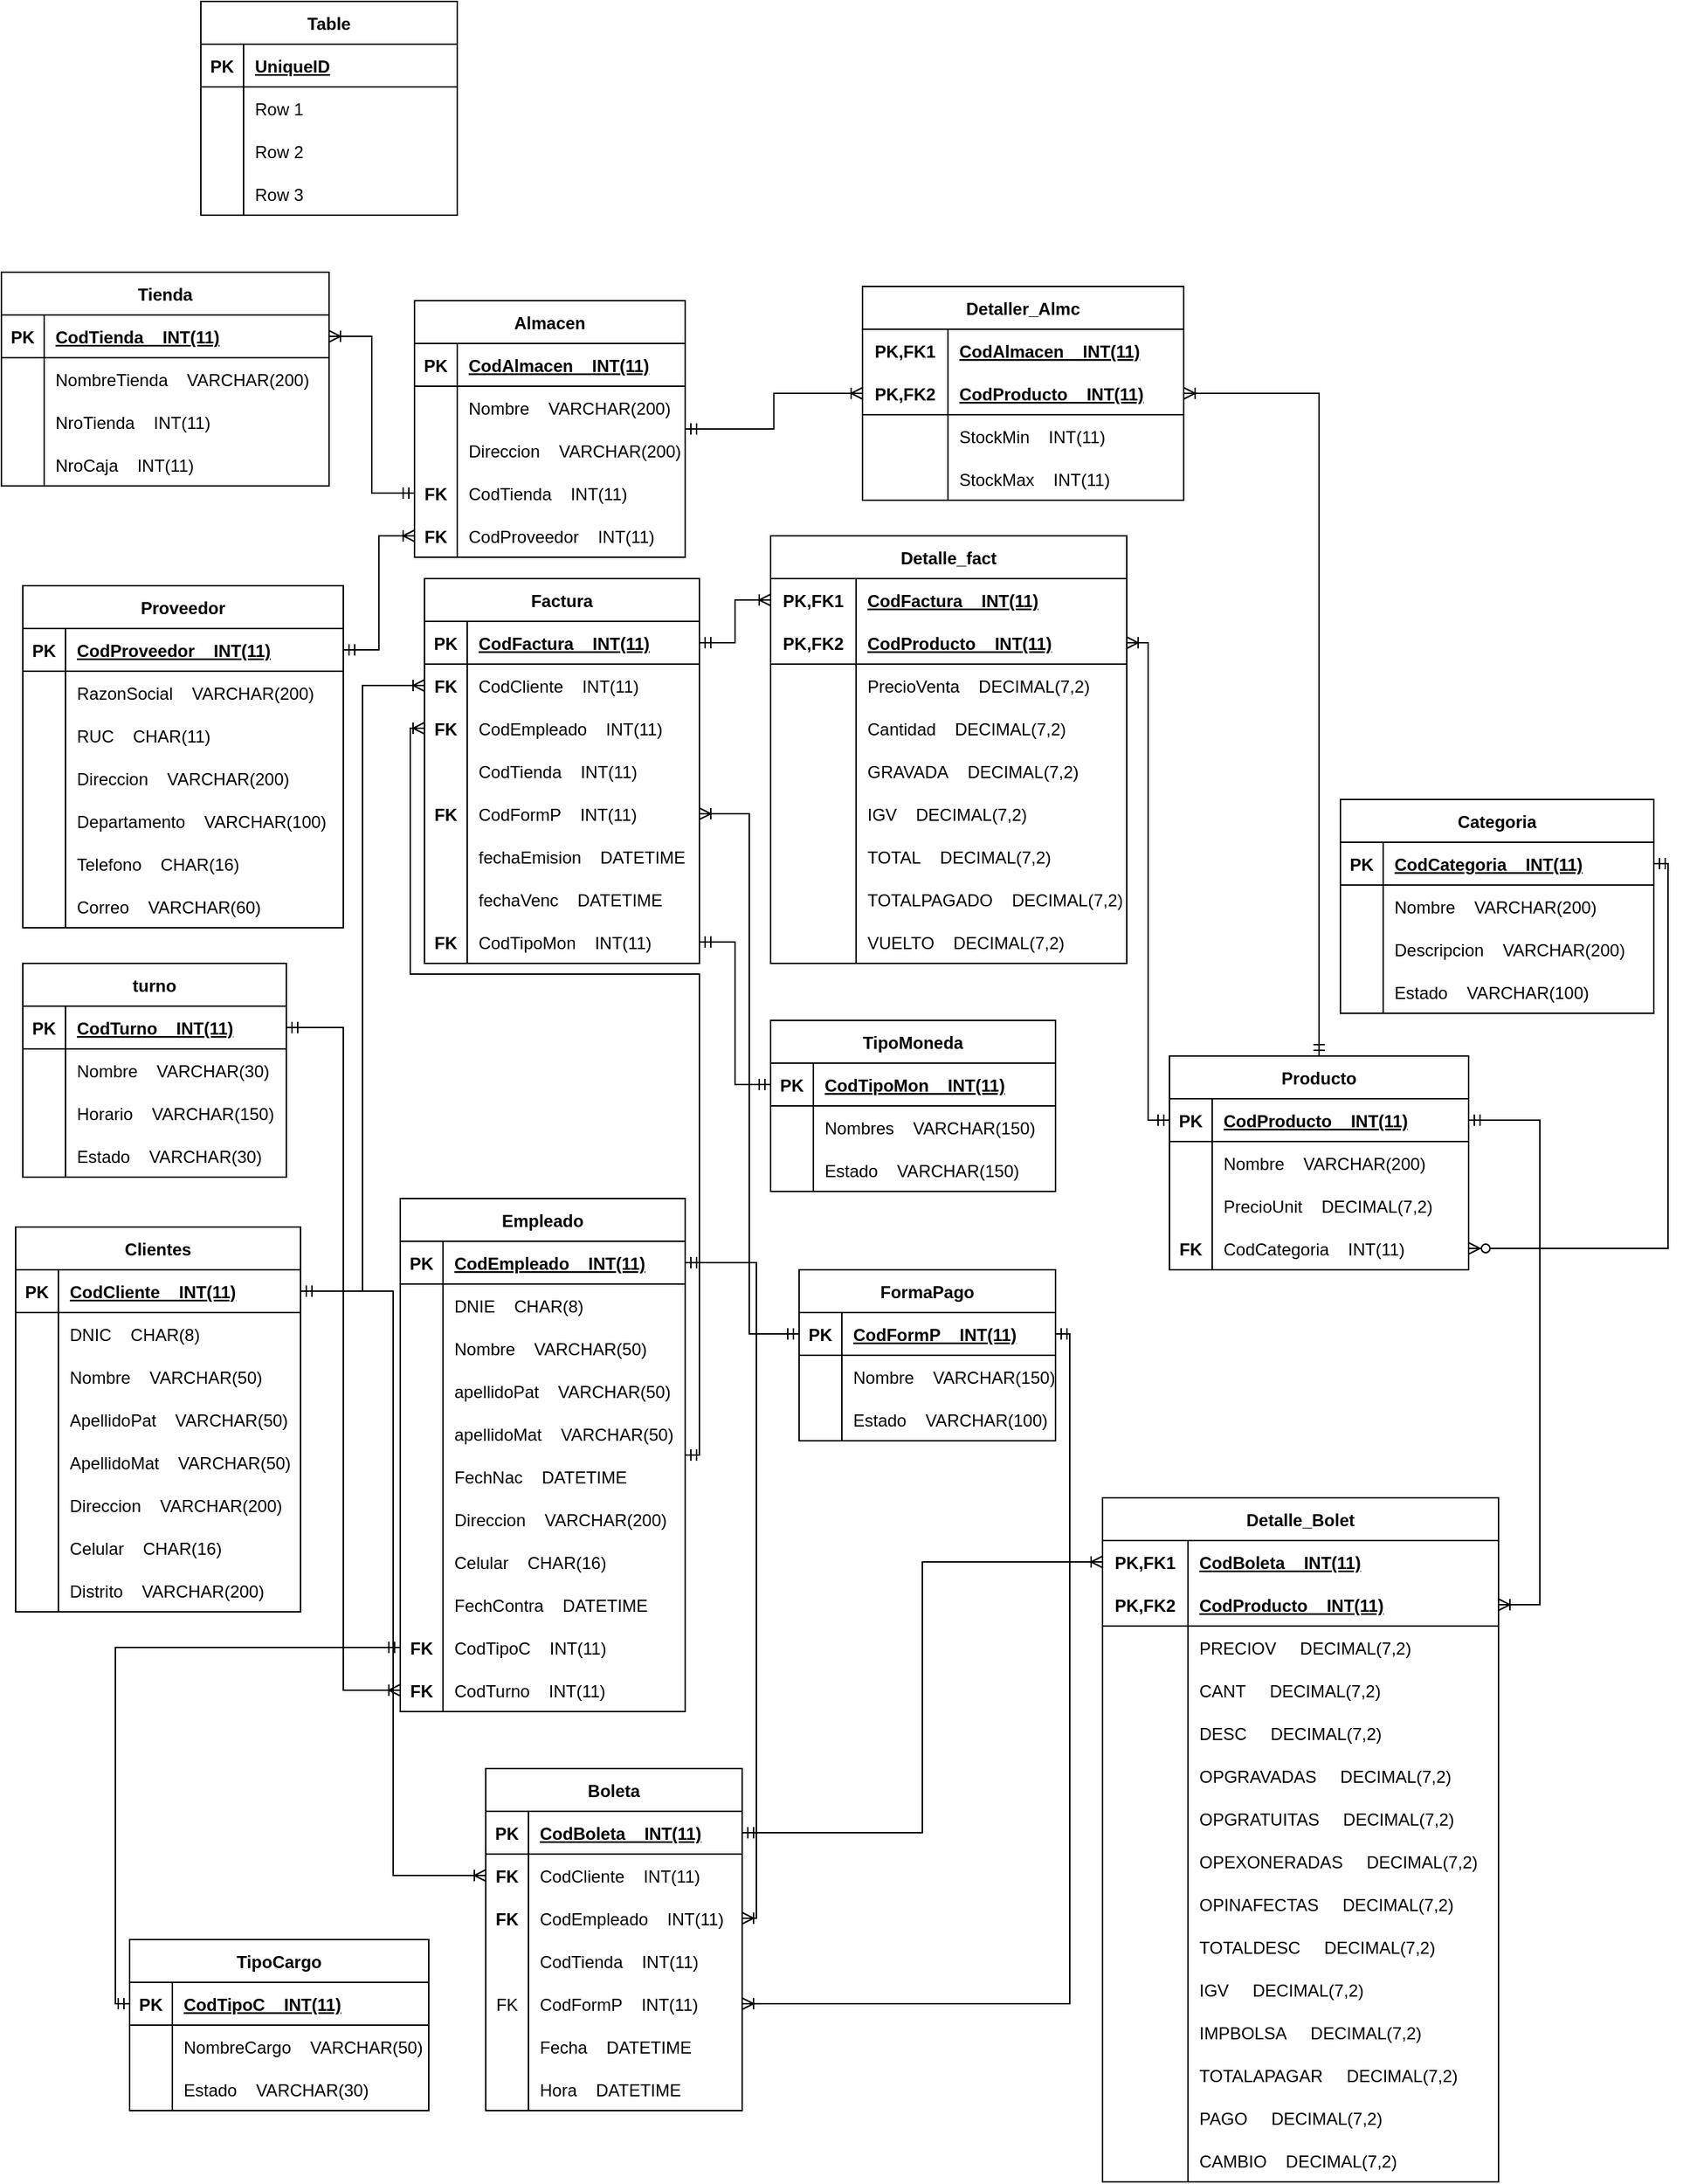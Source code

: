 <mxfile version="20.8.20" type="github">
  <diagram name="Página-1" id="EEguB05fJXgAn4JIiaYl">
    <mxGraphModel dx="934" dy="1630" grid="1" gridSize="10" guides="1" tooltips="1" connect="1" arrows="1" fold="1" page="1" pageScale="1" pageWidth="827" pageHeight="1169" math="0" shadow="0">
      <root>
        <mxCell id="0" />
        <mxCell id="1" parent="0" />
        <mxCell id="RydjaQ_kAybRzxeULNxe-1" value="Proveedor" style="shape=table;startSize=30;container=1;collapsible=1;childLayout=tableLayout;fixedRows=1;rowLines=0;fontStyle=1;align=center;resizeLast=1;" parent="1" vertex="1">
          <mxGeometry x="25" y="-60" width="225" height="240" as="geometry">
            <mxRectangle x="140" y="130" width="90" height="30" as="alternateBounds" />
          </mxGeometry>
        </mxCell>
        <mxCell id="RydjaQ_kAybRzxeULNxe-2" value="" style="shape=tableRow;horizontal=0;startSize=0;swimlaneHead=0;swimlaneBody=0;fillColor=none;collapsible=0;dropTarget=0;points=[[0,0.5],[1,0.5]];portConstraint=eastwest;top=0;left=0;right=0;bottom=1;" parent="RydjaQ_kAybRzxeULNxe-1" vertex="1">
          <mxGeometry y="30" width="225" height="30" as="geometry" />
        </mxCell>
        <mxCell id="RydjaQ_kAybRzxeULNxe-3" value="PK" style="shape=partialRectangle;connectable=0;fillColor=none;top=0;left=0;bottom=0;right=0;fontStyle=1;overflow=hidden;" parent="RydjaQ_kAybRzxeULNxe-2" vertex="1">
          <mxGeometry width="30" height="30" as="geometry">
            <mxRectangle width="30" height="30" as="alternateBounds" />
          </mxGeometry>
        </mxCell>
        <mxCell id="RydjaQ_kAybRzxeULNxe-4" value="CodProveedor    INT(11)" style="shape=partialRectangle;connectable=0;fillColor=none;top=0;left=0;bottom=0;right=0;align=left;spacingLeft=6;fontStyle=5;overflow=hidden;" parent="RydjaQ_kAybRzxeULNxe-2" vertex="1">
          <mxGeometry x="30" width="195" height="30" as="geometry">
            <mxRectangle width="195" height="30" as="alternateBounds" />
          </mxGeometry>
        </mxCell>
        <mxCell id="RydjaQ_kAybRzxeULNxe-5" value="" style="shape=tableRow;horizontal=0;startSize=0;swimlaneHead=0;swimlaneBody=0;fillColor=none;collapsible=0;dropTarget=0;points=[[0,0.5],[1,0.5]];portConstraint=eastwest;top=0;left=0;right=0;bottom=0;" parent="RydjaQ_kAybRzxeULNxe-1" vertex="1">
          <mxGeometry y="60" width="225" height="30" as="geometry" />
        </mxCell>
        <mxCell id="RydjaQ_kAybRzxeULNxe-6" value="" style="shape=partialRectangle;connectable=0;fillColor=none;top=0;left=0;bottom=0;right=0;editable=1;overflow=hidden;" parent="RydjaQ_kAybRzxeULNxe-5" vertex="1">
          <mxGeometry width="30" height="30" as="geometry">
            <mxRectangle width="30" height="30" as="alternateBounds" />
          </mxGeometry>
        </mxCell>
        <mxCell id="RydjaQ_kAybRzxeULNxe-7" value="RazonSocial    VARCHAR(200)" style="shape=partialRectangle;connectable=0;fillColor=none;top=0;left=0;bottom=0;right=0;align=left;spacingLeft=6;overflow=hidden;" parent="RydjaQ_kAybRzxeULNxe-5" vertex="1">
          <mxGeometry x="30" width="195" height="30" as="geometry">
            <mxRectangle width="195" height="30" as="alternateBounds" />
          </mxGeometry>
        </mxCell>
        <mxCell id="RydjaQ_kAybRzxeULNxe-8" value="" style="shape=tableRow;horizontal=0;startSize=0;swimlaneHead=0;swimlaneBody=0;fillColor=none;collapsible=0;dropTarget=0;points=[[0,0.5],[1,0.5]];portConstraint=eastwest;top=0;left=0;right=0;bottom=0;" parent="RydjaQ_kAybRzxeULNxe-1" vertex="1">
          <mxGeometry y="90" width="225" height="30" as="geometry" />
        </mxCell>
        <mxCell id="RydjaQ_kAybRzxeULNxe-9" value="" style="shape=partialRectangle;connectable=0;fillColor=none;top=0;left=0;bottom=0;right=0;editable=1;overflow=hidden;" parent="RydjaQ_kAybRzxeULNxe-8" vertex="1">
          <mxGeometry width="30" height="30" as="geometry">
            <mxRectangle width="30" height="30" as="alternateBounds" />
          </mxGeometry>
        </mxCell>
        <mxCell id="RydjaQ_kAybRzxeULNxe-10" value="RUC    CHAR(11)" style="shape=partialRectangle;connectable=0;fillColor=none;top=0;left=0;bottom=0;right=0;align=left;spacingLeft=6;overflow=hidden;" parent="RydjaQ_kAybRzxeULNxe-8" vertex="1">
          <mxGeometry x="30" width="195" height="30" as="geometry">
            <mxRectangle width="195" height="30" as="alternateBounds" />
          </mxGeometry>
        </mxCell>
        <mxCell id="RydjaQ_kAybRzxeULNxe-11" value="" style="shape=tableRow;horizontal=0;startSize=0;swimlaneHead=0;swimlaneBody=0;fillColor=none;collapsible=0;dropTarget=0;points=[[0,0.5],[1,0.5]];portConstraint=eastwest;top=0;left=0;right=0;bottom=0;" parent="RydjaQ_kAybRzxeULNxe-1" vertex="1">
          <mxGeometry y="120" width="225" height="30" as="geometry" />
        </mxCell>
        <mxCell id="RydjaQ_kAybRzxeULNxe-12" value="" style="shape=partialRectangle;connectable=0;fillColor=none;top=0;left=0;bottom=0;right=0;editable=1;overflow=hidden;" parent="RydjaQ_kAybRzxeULNxe-11" vertex="1">
          <mxGeometry width="30" height="30" as="geometry">
            <mxRectangle width="30" height="30" as="alternateBounds" />
          </mxGeometry>
        </mxCell>
        <mxCell id="RydjaQ_kAybRzxeULNxe-13" value="Direccion    VARCHAR(200)" style="shape=partialRectangle;connectable=0;fillColor=none;top=0;left=0;bottom=0;right=0;align=left;spacingLeft=6;overflow=hidden;" parent="RydjaQ_kAybRzxeULNxe-11" vertex="1">
          <mxGeometry x="30" width="195" height="30" as="geometry">
            <mxRectangle width="195" height="30" as="alternateBounds" />
          </mxGeometry>
        </mxCell>
        <mxCell id="RydjaQ_kAybRzxeULNxe-474" value="" style="shape=tableRow;horizontal=0;startSize=0;swimlaneHead=0;swimlaneBody=0;fillColor=none;collapsible=0;dropTarget=0;points=[[0,0.5],[1,0.5]];portConstraint=eastwest;top=0;left=0;right=0;bottom=0;" parent="RydjaQ_kAybRzxeULNxe-1" vertex="1">
          <mxGeometry y="150" width="225" height="30" as="geometry" />
        </mxCell>
        <mxCell id="RydjaQ_kAybRzxeULNxe-475" value="" style="shape=partialRectangle;connectable=0;fillColor=none;top=0;left=0;bottom=0;right=0;editable=1;overflow=hidden;" parent="RydjaQ_kAybRzxeULNxe-474" vertex="1">
          <mxGeometry width="30" height="30" as="geometry">
            <mxRectangle width="30" height="30" as="alternateBounds" />
          </mxGeometry>
        </mxCell>
        <mxCell id="RydjaQ_kAybRzxeULNxe-476" value="Departamento    VARCHAR(100)" style="shape=partialRectangle;connectable=0;fillColor=none;top=0;left=0;bottom=0;right=0;align=left;spacingLeft=6;overflow=hidden;" parent="RydjaQ_kAybRzxeULNxe-474" vertex="1">
          <mxGeometry x="30" width="195" height="30" as="geometry">
            <mxRectangle width="195" height="30" as="alternateBounds" />
          </mxGeometry>
        </mxCell>
        <mxCell id="RydjaQ_kAybRzxeULNxe-477" value="" style="shape=tableRow;horizontal=0;startSize=0;swimlaneHead=0;swimlaneBody=0;fillColor=none;collapsible=0;dropTarget=0;points=[[0,0.5],[1,0.5]];portConstraint=eastwest;top=0;left=0;right=0;bottom=0;" parent="RydjaQ_kAybRzxeULNxe-1" vertex="1">
          <mxGeometry y="180" width="225" height="30" as="geometry" />
        </mxCell>
        <mxCell id="RydjaQ_kAybRzxeULNxe-478" value="" style="shape=partialRectangle;connectable=0;fillColor=none;top=0;left=0;bottom=0;right=0;editable=1;overflow=hidden;" parent="RydjaQ_kAybRzxeULNxe-477" vertex="1">
          <mxGeometry width="30" height="30" as="geometry">
            <mxRectangle width="30" height="30" as="alternateBounds" />
          </mxGeometry>
        </mxCell>
        <mxCell id="RydjaQ_kAybRzxeULNxe-479" value="Telefono    CHAR(16)" style="shape=partialRectangle;connectable=0;fillColor=none;top=0;left=0;bottom=0;right=0;align=left;spacingLeft=6;overflow=hidden;" parent="RydjaQ_kAybRzxeULNxe-477" vertex="1">
          <mxGeometry x="30" width="195" height="30" as="geometry">
            <mxRectangle width="195" height="30" as="alternateBounds" />
          </mxGeometry>
        </mxCell>
        <mxCell id="RydjaQ_kAybRzxeULNxe-480" value="" style="shape=tableRow;horizontal=0;startSize=0;swimlaneHead=0;swimlaneBody=0;fillColor=none;collapsible=0;dropTarget=0;points=[[0,0.5],[1,0.5]];portConstraint=eastwest;top=0;left=0;right=0;bottom=0;" parent="RydjaQ_kAybRzxeULNxe-1" vertex="1">
          <mxGeometry y="210" width="225" height="30" as="geometry" />
        </mxCell>
        <mxCell id="RydjaQ_kAybRzxeULNxe-481" value="" style="shape=partialRectangle;connectable=0;fillColor=none;top=0;left=0;bottom=0;right=0;editable=1;overflow=hidden;" parent="RydjaQ_kAybRzxeULNxe-480" vertex="1">
          <mxGeometry width="30" height="30" as="geometry">
            <mxRectangle width="30" height="30" as="alternateBounds" />
          </mxGeometry>
        </mxCell>
        <mxCell id="RydjaQ_kAybRzxeULNxe-482" value="Correo    VARCHAR(60)" style="shape=partialRectangle;connectable=0;fillColor=none;top=0;left=0;bottom=0;right=0;align=left;spacingLeft=6;overflow=hidden;" parent="RydjaQ_kAybRzxeULNxe-480" vertex="1">
          <mxGeometry x="30" width="195" height="30" as="geometry">
            <mxRectangle width="195" height="30" as="alternateBounds" />
          </mxGeometry>
        </mxCell>
        <mxCell id="RydjaQ_kAybRzxeULNxe-14" value="Producto" style="shape=table;startSize=30;container=1;collapsible=1;childLayout=tableLayout;fixedRows=1;rowLines=0;fontStyle=1;align=center;resizeLast=1;" parent="1" vertex="1">
          <mxGeometry x="830" y="270" width="210" height="150" as="geometry">
            <mxRectangle x="629" y="330" width="96" height="30" as="alternateBounds" />
          </mxGeometry>
        </mxCell>
        <mxCell id="RydjaQ_kAybRzxeULNxe-15" value="" style="shape=tableRow;horizontal=0;startSize=0;swimlaneHead=0;swimlaneBody=0;fillColor=none;collapsible=0;dropTarget=0;points=[[0,0.5],[1,0.5]];portConstraint=eastwest;top=0;left=0;right=0;bottom=1;" parent="RydjaQ_kAybRzxeULNxe-14" vertex="1">
          <mxGeometry y="30" width="210" height="30" as="geometry" />
        </mxCell>
        <mxCell id="RydjaQ_kAybRzxeULNxe-16" value="PK" style="shape=partialRectangle;connectable=0;fillColor=none;top=0;left=0;bottom=0;right=0;fontStyle=1;overflow=hidden;" parent="RydjaQ_kAybRzxeULNxe-15" vertex="1">
          <mxGeometry width="30" height="30" as="geometry">
            <mxRectangle width="30" height="30" as="alternateBounds" />
          </mxGeometry>
        </mxCell>
        <mxCell id="RydjaQ_kAybRzxeULNxe-17" value="CodProducto    INT(11)" style="shape=partialRectangle;connectable=0;fillColor=none;top=0;left=0;bottom=0;right=0;align=left;spacingLeft=6;fontStyle=5;overflow=hidden;" parent="RydjaQ_kAybRzxeULNxe-15" vertex="1">
          <mxGeometry x="30" width="180" height="30" as="geometry">
            <mxRectangle width="180" height="30" as="alternateBounds" />
          </mxGeometry>
        </mxCell>
        <mxCell id="RydjaQ_kAybRzxeULNxe-18" value="" style="shape=tableRow;horizontal=0;startSize=0;swimlaneHead=0;swimlaneBody=0;fillColor=none;collapsible=0;dropTarget=0;points=[[0,0.5],[1,0.5]];portConstraint=eastwest;top=0;left=0;right=0;bottom=0;" parent="RydjaQ_kAybRzxeULNxe-14" vertex="1">
          <mxGeometry y="60" width="210" height="30" as="geometry" />
        </mxCell>
        <mxCell id="RydjaQ_kAybRzxeULNxe-19" value="" style="shape=partialRectangle;connectable=0;fillColor=none;top=0;left=0;bottom=0;right=0;editable=1;overflow=hidden;" parent="RydjaQ_kAybRzxeULNxe-18" vertex="1">
          <mxGeometry width="30" height="30" as="geometry">
            <mxRectangle width="30" height="30" as="alternateBounds" />
          </mxGeometry>
        </mxCell>
        <mxCell id="RydjaQ_kAybRzxeULNxe-20" value="Nombre    VARCHAR(200)" style="shape=partialRectangle;connectable=0;fillColor=none;top=0;left=0;bottom=0;right=0;align=left;spacingLeft=6;overflow=hidden;" parent="RydjaQ_kAybRzxeULNxe-18" vertex="1">
          <mxGeometry x="30" width="180" height="30" as="geometry">
            <mxRectangle width="180" height="30" as="alternateBounds" />
          </mxGeometry>
        </mxCell>
        <mxCell id="RydjaQ_kAybRzxeULNxe-24" value="" style="shape=tableRow;horizontal=0;startSize=0;swimlaneHead=0;swimlaneBody=0;fillColor=none;collapsible=0;dropTarget=0;points=[[0,0.5],[1,0.5]];portConstraint=eastwest;top=0;left=0;right=0;bottom=0;" parent="RydjaQ_kAybRzxeULNxe-14" vertex="1">
          <mxGeometry y="90" width="210" height="30" as="geometry" />
        </mxCell>
        <mxCell id="RydjaQ_kAybRzxeULNxe-25" value="" style="shape=partialRectangle;connectable=0;fillColor=none;top=0;left=0;bottom=0;right=0;editable=1;overflow=hidden;" parent="RydjaQ_kAybRzxeULNxe-24" vertex="1">
          <mxGeometry width="30" height="30" as="geometry">
            <mxRectangle width="30" height="30" as="alternateBounds" />
          </mxGeometry>
        </mxCell>
        <mxCell id="RydjaQ_kAybRzxeULNxe-26" value="PrecioUnit    DECIMAL(7,2)" style="shape=partialRectangle;connectable=0;fillColor=none;top=0;left=0;bottom=0;right=0;align=left;spacingLeft=6;overflow=hidden;" parent="RydjaQ_kAybRzxeULNxe-24" vertex="1">
          <mxGeometry x="30" width="180" height="30" as="geometry">
            <mxRectangle width="180" height="30" as="alternateBounds" />
          </mxGeometry>
        </mxCell>
        <mxCell id="RydjaQ_kAybRzxeULNxe-323" value="" style="shape=tableRow;horizontal=0;startSize=0;swimlaneHead=0;swimlaneBody=0;fillColor=none;collapsible=0;dropTarget=0;points=[[0,0.5],[1,0.5]];portConstraint=eastwest;top=0;left=0;right=0;bottom=0;" parent="RydjaQ_kAybRzxeULNxe-14" vertex="1">
          <mxGeometry y="120" width="210" height="30" as="geometry" />
        </mxCell>
        <mxCell id="RydjaQ_kAybRzxeULNxe-324" value="FK" style="shape=partialRectangle;connectable=0;fillColor=none;top=0;left=0;bottom=0;right=0;editable=1;overflow=hidden;fontStyle=1" parent="RydjaQ_kAybRzxeULNxe-323" vertex="1">
          <mxGeometry width="30" height="30" as="geometry">
            <mxRectangle width="30" height="30" as="alternateBounds" />
          </mxGeometry>
        </mxCell>
        <mxCell id="RydjaQ_kAybRzxeULNxe-325" value="CodCategoria    INT(11)" style="shape=partialRectangle;connectable=0;fillColor=none;top=0;left=0;bottom=0;right=0;align=left;spacingLeft=6;overflow=hidden;" parent="RydjaQ_kAybRzxeULNxe-323" vertex="1">
          <mxGeometry x="30" width="180" height="30" as="geometry">
            <mxRectangle width="180" height="30" as="alternateBounds" />
          </mxGeometry>
        </mxCell>
        <mxCell id="RydjaQ_kAybRzxeULNxe-27" value="Categoria" style="shape=table;startSize=30;container=1;collapsible=1;childLayout=tableLayout;fixedRows=1;rowLines=0;fontStyle=1;align=center;resizeLast=1;" parent="1" vertex="1">
          <mxGeometry x="950" y="90" width="220" height="150" as="geometry">
            <mxRectangle x="780" y="140" width="110" height="30" as="alternateBounds" />
          </mxGeometry>
        </mxCell>
        <mxCell id="RydjaQ_kAybRzxeULNxe-28" value="" style="shape=tableRow;horizontal=0;startSize=0;swimlaneHead=0;swimlaneBody=0;fillColor=none;collapsible=0;dropTarget=0;points=[[0,0.5],[1,0.5]];portConstraint=eastwest;top=0;left=0;right=0;bottom=1;" parent="RydjaQ_kAybRzxeULNxe-27" vertex="1">
          <mxGeometry y="30" width="220" height="30" as="geometry" />
        </mxCell>
        <mxCell id="RydjaQ_kAybRzxeULNxe-29" value="PK" style="shape=partialRectangle;connectable=0;fillColor=none;top=0;left=0;bottom=0;right=0;fontStyle=1;overflow=hidden;" parent="RydjaQ_kAybRzxeULNxe-28" vertex="1">
          <mxGeometry width="30" height="30" as="geometry">
            <mxRectangle width="30" height="30" as="alternateBounds" />
          </mxGeometry>
        </mxCell>
        <mxCell id="RydjaQ_kAybRzxeULNxe-30" value="CodCategoria    INT(11)" style="shape=partialRectangle;connectable=0;fillColor=none;top=0;left=0;bottom=0;right=0;align=left;spacingLeft=6;fontStyle=5;overflow=hidden;" parent="RydjaQ_kAybRzxeULNxe-28" vertex="1">
          <mxGeometry x="30" width="190" height="30" as="geometry">
            <mxRectangle width="190" height="30" as="alternateBounds" />
          </mxGeometry>
        </mxCell>
        <mxCell id="RydjaQ_kAybRzxeULNxe-31" value="" style="shape=tableRow;horizontal=0;startSize=0;swimlaneHead=0;swimlaneBody=0;fillColor=none;collapsible=0;dropTarget=0;points=[[0,0.5],[1,0.5]];portConstraint=eastwest;top=0;left=0;right=0;bottom=0;" parent="RydjaQ_kAybRzxeULNxe-27" vertex="1">
          <mxGeometry y="60" width="220" height="30" as="geometry" />
        </mxCell>
        <mxCell id="RydjaQ_kAybRzxeULNxe-32" value="" style="shape=partialRectangle;connectable=0;fillColor=none;top=0;left=0;bottom=0;right=0;editable=1;overflow=hidden;" parent="RydjaQ_kAybRzxeULNxe-31" vertex="1">
          <mxGeometry width="30" height="30" as="geometry">
            <mxRectangle width="30" height="30" as="alternateBounds" />
          </mxGeometry>
        </mxCell>
        <mxCell id="RydjaQ_kAybRzxeULNxe-33" value="Nombre    VARCHAR(200)" style="shape=partialRectangle;connectable=0;fillColor=none;top=0;left=0;bottom=0;right=0;align=left;spacingLeft=6;overflow=hidden;" parent="RydjaQ_kAybRzxeULNxe-31" vertex="1">
          <mxGeometry x="30" width="190" height="30" as="geometry">
            <mxRectangle width="190" height="30" as="alternateBounds" />
          </mxGeometry>
        </mxCell>
        <mxCell id="RydjaQ_kAybRzxeULNxe-34" value="" style="shape=tableRow;horizontal=0;startSize=0;swimlaneHead=0;swimlaneBody=0;fillColor=none;collapsible=0;dropTarget=0;points=[[0,0.5],[1,0.5]];portConstraint=eastwest;top=0;left=0;right=0;bottom=0;" parent="RydjaQ_kAybRzxeULNxe-27" vertex="1">
          <mxGeometry y="90" width="220" height="30" as="geometry" />
        </mxCell>
        <mxCell id="RydjaQ_kAybRzxeULNxe-35" value="" style="shape=partialRectangle;connectable=0;fillColor=none;top=0;left=0;bottom=0;right=0;editable=1;overflow=hidden;" parent="RydjaQ_kAybRzxeULNxe-34" vertex="1">
          <mxGeometry width="30" height="30" as="geometry">
            <mxRectangle width="30" height="30" as="alternateBounds" />
          </mxGeometry>
        </mxCell>
        <mxCell id="RydjaQ_kAybRzxeULNxe-36" value="Descripcion    VARCHAR(200)" style="shape=partialRectangle;connectable=0;fillColor=none;top=0;left=0;bottom=0;right=0;align=left;spacingLeft=6;overflow=hidden;" parent="RydjaQ_kAybRzxeULNxe-34" vertex="1">
          <mxGeometry x="30" width="190" height="30" as="geometry">
            <mxRectangle width="190" height="30" as="alternateBounds" />
          </mxGeometry>
        </mxCell>
        <mxCell id="RydjaQ_kAybRzxeULNxe-471" value="" style="shape=tableRow;horizontal=0;startSize=0;swimlaneHead=0;swimlaneBody=0;fillColor=none;collapsible=0;dropTarget=0;points=[[0,0.5],[1,0.5]];portConstraint=eastwest;top=0;left=0;right=0;bottom=0;" parent="RydjaQ_kAybRzxeULNxe-27" vertex="1">
          <mxGeometry y="120" width="220" height="30" as="geometry" />
        </mxCell>
        <mxCell id="RydjaQ_kAybRzxeULNxe-472" value="" style="shape=partialRectangle;connectable=0;fillColor=none;top=0;left=0;bottom=0;right=0;editable=1;overflow=hidden;" parent="RydjaQ_kAybRzxeULNxe-471" vertex="1">
          <mxGeometry width="30" height="30" as="geometry">
            <mxRectangle width="30" height="30" as="alternateBounds" />
          </mxGeometry>
        </mxCell>
        <mxCell id="RydjaQ_kAybRzxeULNxe-473" value="Estado    VARCHAR(100)" style="shape=partialRectangle;connectable=0;fillColor=none;top=0;left=0;bottom=0;right=0;align=left;spacingLeft=6;overflow=hidden;" parent="RydjaQ_kAybRzxeULNxe-471" vertex="1">
          <mxGeometry x="30" width="190" height="30" as="geometry">
            <mxRectangle width="190" height="30" as="alternateBounds" />
          </mxGeometry>
        </mxCell>
        <mxCell id="RydjaQ_kAybRzxeULNxe-40" value="Clientes" style="shape=table;startSize=30;container=1;collapsible=1;childLayout=tableLayout;fixedRows=1;rowLines=0;fontStyle=1;align=center;resizeLast=1;" parent="1" vertex="1">
          <mxGeometry x="20" y="390" width="200" height="270" as="geometry">
            <mxRectangle y="400" width="110" height="30" as="alternateBounds" />
          </mxGeometry>
        </mxCell>
        <mxCell id="RydjaQ_kAybRzxeULNxe-41" value="" style="shape=tableRow;horizontal=0;startSize=0;swimlaneHead=0;swimlaneBody=0;fillColor=none;collapsible=0;dropTarget=0;points=[[0,0.5],[1,0.5]];portConstraint=eastwest;top=0;left=0;right=0;bottom=1;" parent="RydjaQ_kAybRzxeULNxe-40" vertex="1">
          <mxGeometry y="30" width="200" height="30" as="geometry" />
        </mxCell>
        <mxCell id="RydjaQ_kAybRzxeULNxe-42" value="PK" style="shape=partialRectangle;connectable=0;fillColor=none;top=0;left=0;bottom=0;right=0;fontStyle=1;overflow=hidden;" parent="RydjaQ_kAybRzxeULNxe-41" vertex="1">
          <mxGeometry width="30" height="30" as="geometry">
            <mxRectangle width="30" height="30" as="alternateBounds" />
          </mxGeometry>
        </mxCell>
        <mxCell id="RydjaQ_kAybRzxeULNxe-43" value="CodCliente    INT(11)" style="shape=partialRectangle;connectable=0;fillColor=none;top=0;left=0;bottom=0;right=0;align=left;spacingLeft=6;fontStyle=5;overflow=hidden;" parent="RydjaQ_kAybRzxeULNxe-41" vertex="1">
          <mxGeometry x="30" width="170" height="30" as="geometry">
            <mxRectangle width="170" height="30" as="alternateBounds" />
          </mxGeometry>
        </mxCell>
        <mxCell id="RydjaQ_kAybRzxeULNxe-44" value="" style="shape=tableRow;horizontal=0;startSize=0;swimlaneHead=0;swimlaneBody=0;fillColor=none;collapsible=0;dropTarget=0;points=[[0,0.5],[1,0.5]];portConstraint=eastwest;top=0;left=0;right=0;bottom=0;" parent="RydjaQ_kAybRzxeULNxe-40" vertex="1">
          <mxGeometry y="60" width="200" height="30" as="geometry" />
        </mxCell>
        <mxCell id="RydjaQ_kAybRzxeULNxe-45" value="" style="shape=partialRectangle;connectable=0;fillColor=none;top=0;left=0;bottom=0;right=0;editable=1;overflow=hidden;" parent="RydjaQ_kAybRzxeULNxe-44" vertex="1">
          <mxGeometry width="30" height="30" as="geometry">
            <mxRectangle width="30" height="30" as="alternateBounds" />
          </mxGeometry>
        </mxCell>
        <mxCell id="RydjaQ_kAybRzxeULNxe-46" value="DNIC    CHAR(8)" style="shape=partialRectangle;connectable=0;fillColor=none;top=0;left=0;bottom=0;right=0;align=left;spacingLeft=6;overflow=hidden;" parent="RydjaQ_kAybRzxeULNxe-44" vertex="1">
          <mxGeometry x="30" width="170" height="30" as="geometry">
            <mxRectangle width="170" height="30" as="alternateBounds" />
          </mxGeometry>
        </mxCell>
        <mxCell id="RydjaQ_kAybRzxeULNxe-47" value="" style="shape=tableRow;horizontal=0;startSize=0;swimlaneHead=0;swimlaneBody=0;fillColor=none;collapsible=0;dropTarget=0;points=[[0,0.5],[1,0.5]];portConstraint=eastwest;top=0;left=0;right=0;bottom=0;" parent="RydjaQ_kAybRzxeULNxe-40" vertex="1">
          <mxGeometry y="90" width="200" height="30" as="geometry" />
        </mxCell>
        <mxCell id="RydjaQ_kAybRzxeULNxe-48" value="" style="shape=partialRectangle;connectable=0;fillColor=none;top=0;left=0;bottom=0;right=0;editable=1;overflow=hidden;" parent="RydjaQ_kAybRzxeULNxe-47" vertex="1">
          <mxGeometry width="30" height="30" as="geometry">
            <mxRectangle width="30" height="30" as="alternateBounds" />
          </mxGeometry>
        </mxCell>
        <mxCell id="RydjaQ_kAybRzxeULNxe-49" value="Nombre    VARCHAR(50)" style="shape=partialRectangle;connectable=0;fillColor=none;top=0;left=0;bottom=0;right=0;align=left;spacingLeft=6;overflow=hidden;" parent="RydjaQ_kAybRzxeULNxe-47" vertex="1">
          <mxGeometry x="30" width="170" height="30" as="geometry">
            <mxRectangle width="170" height="30" as="alternateBounds" />
          </mxGeometry>
        </mxCell>
        <mxCell id="RydjaQ_kAybRzxeULNxe-50" value="" style="shape=tableRow;horizontal=0;startSize=0;swimlaneHead=0;swimlaneBody=0;fillColor=none;collapsible=0;dropTarget=0;points=[[0,0.5],[1,0.5]];portConstraint=eastwest;top=0;left=0;right=0;bottom=0;" parent="RydjaQ_kAybRzxeULNxe-40" vertex="1">
          <mxGeometry y="120" width="200" height="30" as="geometry" />
        </mxCell>
        <mxCell id="RydjaQ_kAybRzxeULNxe-51" value="" style="shape=partialRectangle;connectable=0;fillColor=none;top=0;left=0;bottom=0;right=0;editable=1;overflow=hidden;" parent="RydjaQ_kAybRzxeULNxe-50" vertex="1">
          <mxGeometry width="30" height="30" as="geometry">
            <mxRectangle width="30" height="30" as="alternateBounds" />
          </mxGeometry>
        </mxCell>
        <mxCell id="RydjaQ_kAybRzxeULNxe-52" value="ApellidoPat    VARCHAR(50)" style="shape=partialRectangle;connectable=0;fillColor=none;top=0;left=0;bottom=0;right=0;align=left;spacingLeft=6;overflow=hidden;" parent="RydjaQ_kAybRzxeULNxe-50" vertex="1">
          <mxGeometry x="30" width="170" height="30" as="geometry">
            <mxRectangle width="170" height="30" as="alternateBounds" />
          </mxGeometry>
        </mxCell>
        <mxCell id="RydjaQ_kAybRzxeULNxe-483" value="" style="shape=tableRow;horizontal=0;startSize=0;swimlaneHead=0;swimlaneBody=0;fillColor=none;collapsible=0;dropTarget=0;points=[[0,0.5],[1,0.5]];portConstraint=eastwest;top=0;left=0;right=0;bottom=0;" parent="RydjaQ_kAybRzxeULNxe-40" vertex="1">
          <mxGeometry y="150" width="200" height="30" as="geometry" />
        </mxCell>
        <mxCell id="RydjaQ_kAybRzxeULNxe-484" value="" style="shape=partialRectangle;connectable=0;fillColor=none;top=0;left=0;bottom=0;right=0;editable=1;overflow=hidden;" parent="RydjaQ_kAybRzxeULNxe-483" vertex="1">
          <mxGeometry width="30" height="30" as="geometry">
            <mxRectangle width="30" height="30" as="alternateBounds" />
          </mxGeometry>
        </mxCell>
        <mxCell id="RydjaQ_kAybRzxeULNxe-485" value="ApellidoMat    VARCHAR(50)" style="shape=partialRectangle;connectable=0;fillColor=none;top=0;left=0;bottom=0;right=0;align=left;spacingLeft=6;overflow=hidden;" parent="RydjaQ_kAybRzxeULNxe-483" vertex="1">
          <mxGeometry x="30" width="170" height="30" as="geometry">
            <mxRectangle width="170" height="30" as="alternateBounds" />
          </mxGeometry>
        </mxCell>
        <mxCell id="RydjaQ_kAybRzxeULNxe-486" value="" style="shape=tableRow;horizontal=0;startSize=0;swimlaneHead=0;swimlaneBody=0;fillColor=none;collapsible=0;dropTarget=0;points=[[0,0.5],[1,0.5]];portConstraint=eastwest;top=0;left=0;right=0;bottom=0;" parent="RydjaQ_kAybRzxeULNxe-40" vertex="1">
          <mxGeometry y="180" width="200" height="30" as="geometry" />
        </mxCell>
        <mxCell id="RydjaQ_kAybRzxeULNxe-487" value="" style="shape=partialRectangle;connectable=0;fillColor=none;top=0;left=0;bottom=0;right=0;editable=1;overflow=hidden;" parent="RydjaQ_kAybRzxeULNxe-486" vertex="1">
          <mxGeometry width="30" height="30" as="geometry">
            <mxRectangle width="30" height="30" as="alternateBounds" />
          </mxGeometry>
        </mxCell>
        <mxCell id="RydjaQ_kAybRzxeULNxe-488" value="Direccion    VARCHAR(200)" style="shape=partialRectangle;connectable=0;fillColor=none;top=0;left=0;bottom=0;right=0;align=left;spacingLeft=6;overflow=hidden;" parent="RydjaQ_kAybRzxeULNxe-486" vertex="1">
          <mxGeometry x="30" width="170" height="30" as="geometry">
            <mxRectangle width="170" height="30" as="alternateBounds" />
          </mxGeometry>
        </mxCell>
        <mxCell id="RydjaQ_kAybRzxeULNxe-489" value="" style="shape=tableRow;horizontal=0;startSize=0;swimlaneHead=0;swimlaneBody=0;fillColor=none;collapsible=0;dropTarget=0;points=[[0,0.5],[1,0.5]];portConstraint=eastwest;top=0;left=0;right=0;bottom=0;" parent="RydjaQ_kAybRzxeULNxe-40" vertex="1">
          <mxGeometry y="210" width="200" height="30" as="geometry" />
        </mxCell>
        <mxCell id="RydjaQ_kAybRzxeULNxe-490" value="" style="shape=partialRectangle;connectable=0;fillColor=none;top=0;left=0;bottom=0;right=0;editable=1;overflow=hidden;" parent="RydjaQ_kAybRzxeULNxe-489" vertex="1">
          <mxGeometry width="30" height="30" as="geometry">
            <mxRectangle width="30" height="30" as="alternateBounds" />
          </mxGeometry>
        </mxCell>
        <mxCell id="RydjaQ_kAybRzxeULNxe-491" value="Celular    CHAR(16)" style="shape=partialRectangle;connectable=0;fillColor=none;top=0;left=0;bottom=0;right=0;align=left;spacingLeft=6;overflow=hidden;" parent="RydjaQ_kAybRzxeULNxe-489" vertex="1">
          <mxGeometry x="30" width="170" height="30" as="geometry">
            <mxRectangle width="170" height="30" as="alternateBounds" />
          </mxGeometry>
        </mxCell>
        <mxCell id="RydjaQ_kAybRzxeULNxe-492" value="" style="shape=tableRow;horizontal=0;startSize=0;swimlaneHead=0;swimlaneBody=0;fillColor=none;collapsible=0;dropTarget=0;points=[[0,0.5],[1,0.5]];portConstraint=eastwest;top=0;left=0;right=0;bottom=0;" parent="RydjaQ_kAybRzxeULNxe-40" vertex="1">
          <mxGeometry y="240" width="200" height="30" as="geometry" />
        </mxCell>
        <mxCell id="RydjaQ_kAybRzxeULNxe-493" value="" style="shape=partialRectangle;connectable=0;fillColor=none;top=0;left=0;bottom=0;right=0;editable=1;overflow=hidden;" parent="RydjaQ_kAybRzxeULNxe-492" vertex="1">
          <mxGeometry width="30" height="30" as="geometry">
            <mxRectangle width="30" height="30" as="alternateBounds" />
          </mxGeometry>
        </mxCell>
        <mxCell id="RydjaQ_kAybRzxeULNxe-494" value="Distrito    VARCHAR(200)" style="shape=partialRectangle;connectable=0;fillColor=none;top=0;left=0;bottom=0;right=0;align=left;spacingLeft=6;overflow=hidden;" parent="RydjaQ_kAybRzxeULNxe-492" vertex="1">
          <mxGeometry x="30" width="170" height="30" as="geometry">
            <mxRectangle width="170" height="30" as="alternateBounds" />
          </mxGeometry>
        </mxCell>
        <mxCell id="RydjaQ_kAybRzxeULNxe-53" value="Empleado" style="shape=table;startSize=30;container=1;collapsible=1;childLayout=tableLayout;fixedRows=1;rowLines=0;fontStyle=1;align=center;resizeLast=1;" parent="1" vertex="1">
          <mxGeometry x="290" y="370" width="200" height="360" as="geometry">
            <mxRectangle x="205" y="390" width="100" height="30" as="alternateBounds" />
          </mxGeometry>
        </mxCell>
        <mxCell id="RydjaQ_kAybRzxeULNxe-54" value="" style="shape=tableRow;horizontal=0;startSize=0;swimlaneHead=0;swimlaneBody=0;fillColor=none;collapsible=0;dropTarget=0;points=[[0,0.5],[1,0.5]];portConstraint=eastwest;top=0;left=0;right=0;bottom=1;" parent="RydjaQ_kAybRzxeULNxe-53" vertex="1">
          <mxGeometry y="30" width="200" height="30" as="geometry" />
        </mxCell>
        <mxCell id="RydjaQ_kAybRzxeULNxe-55" value="PK" style="shape=partialRectangle;connectable=0;fillColor=none;top=0;left=0;bottom=0;right=0;fontStyle=1;overflow=hidden;" parent="RydjaQ_kAybRzxeULNxe-54" vertex="1">
          <mxGeometry width="30" height="30" as="geometry">
            <mxRectangle width="30" height="30" as="alternateBounds" />
          </mxGeometry>
        </mxCell>
        <mxCell id="RydjaQ_kAybRzxeULNxe-56" value="CodEmpleado    INT(11)" style="shape=partialRectangle;connectable=0;fillColor=none;top=0;left=0;bottom=0;right=0;align=left;spacingLeft=6;fontStyle=5;overflow=hidden;" parent="RydjaQ_kAybRzxeULNxe-54" vertex="1">
          <mxGeometry x="30" width="170" height="30" as="geometry">
            <mxRectangle width="170" height="30" as="alternateBounds" />
          </mxGeometry>
        </mxCell>
        <mxCell id="RydjaQ_kAybRzxeULNxe-57" value="" style="shape=tableRow;horizontal=0;startSize=0;swimlaneHead=0;swimlaneBody=0;fillColor=none;collapsible=0;dropTarget=0;points=[[0,0.5],[1,0.5]];portConstraint=eastwest;top=0;left=0;right=0;bottom=0;" parent="RydjaQ_kAybRzxeULNxe-53" vertex="1">
          <mxGeometry y="60" width="200" height="30" as="geometry" />
        </mxCell>
        <mxCell id="RydjaQ_kAybRzxeULNxe-58" value="" style="shape=partialRectangle;connectable=0;fillColor=none;top=0;left=0;bottom=0;right=0;editable=1;overflow=hidden;" parent="RydjaQ_kAybRzxeULNxe-57" vertex="1">
          <mxGeometry width="30" height="30" as="geometry">
            <mxRectangle width="30" height="30" as="alternateBounds" />
          </mxGeometry>
        </mxCell>
        <mxCell id="RydjaQ_kAybRzxeULNxe-59" value="DNIE    CHAR(8)" style="shape=partialRectangle;connectable=0;fillColor=none;top=0;left=0;bottom=0;right=0;align=left;spacingLeft=6;overflow=hidden;" parent="RydjaQ_kAybRzxeULNxe-57" vertex="1">
          <mxGeometry x="30" width="170" height="30" as="geometry">
            <mxRectangle width="170" height="30" as="alternateBounds" />
          </mxGeometry>
        </mxCell>
        <mxCell id="RydjaQ_kAybRzxeULNxe-60" value="" style="shape=tableRow;horizontal=0;startSize=0;swimlaneHead=0;swimlaneBody=0;fillColor=none;collapsible=0;dropTarget=0;points=[[0,0.5],[1,0.5]];portConstraint=eastwest;top=0;left=0;right=0;bottom=0;" parent="RydjaQ_kAybRzxeULNxe-53" vertex="1">
          <mxGeometry y="90" width="200" height="30" as="geometry" />
        </mxCell>
        <mxCell id="RydjaQ_kAybRzxeULNxe-61" value="" style="shape=partialRectangle;connectable=0;fillColor=none;top=0;left=0;bottom=0;right=0;editable=1;overflow=hidden;" parent="RydjaQ_kAybRzxeULNxe-60" vertex="1">
          <mxGeometry width="30" height="30" as="geometry">
            <mxRectangle width="30" height="30" as="alternateBounds" />
          </mxGeometry>
        </mxCell>
        <mxCell id="RydjaQ_kAybRzxeULNxe-62" value="Nombre    VARCHAR(50)" style="shape=partialRectangle;connectable=0;fillColor=none;top=0;left=0;bottom=0;right=0;align=left;spacingLeft=6;overflow=hidden;" parent="RydjaQ_kAybRzxeULNxe-60" vertex="1">
          <mxGeometry x="30" width="170" height="30" as="geometry">
            <mxRectangle width="170" height="30" as="alternateBounds" />
          </mxGeometry>
        </mxCell>
        <mxCell id="RydjaQ_kAybRzxeULNxe-63" value="" style="shape=tableRow;horizontal=0;startSize=0;swimlaneHead=0;swimlaneBody=0;fillColor=none;collapsible=0;dropTarget=0;points=[[0,0.5],[1,0.5]];portConstraint=eastwest;top=0;left=0;right=0;bottom=0;" parent="RydjaQ_kAybRzxeULNxe-53" vertex="1">
          <mxGeometry y="120" width="200" height="30" as="geometry" />
        </mxCell>
        <mxCell id="RydjaQ_kAybRzxeULNxe-64" value="" style="shape=partialRectangle;connectable=0;fillColor=none;top=0;left=0;bottom=0;right=0;editable=1;overflow=hidden;" parent="RydjaQ_kAybRzxeULNxe-63" vertex="1">
          <mxGeometry width="30" height="30" as="geometry">
            <mxRectangle width="30" height="30" as="alternateBounds" />
          </mxGeometry>
        </mxCell>
        <mxCell id="RydjaQ_kAybRzxeULNxe-65" value="apellidoPat    VARCHAR(50)" style="shape=partialRectangle;connectable=0;fillColor=none;top=0;left=0;bottom=0;right=0;align=left;spacingLeft=6;overflow=hidden;" parent="RydjaQ_kAybRzxeULNxe-63" vertex="1">
          <mxGeometry x="30" width="170" height="30" as="geometry">
            <mxRectangle width="170" height="30" as="alternateBounds" />
          </mxGeometry>
        </mxCell>
        <mxCell id="RydjaQ_kAybRzxeULNxe-495" value="" style="shape=tableRow;horizontal=0;startSize=0;swimlaneHead=0;swimlaneBody=0;fillColor=none;collapsible=0;dropTarget=0;points=[[0,0.5],[1,0.5]];portConstraint=eastwest;top=0;left=0;right=0;bottom=0;" parent="RydjaQ_kAybRzxeULNxe-53" vertex="1">
          <mxGeometry y="150" width="200" height="30" as="geometry" />
        </mxCell>
        <mxCell id="RydjaQ_kAybRzxeULNxe-496" value="" style="shape=partialRectangle;connectable=0;fillColor=none;top=0;left=0;bottom=0;right=0;editable=1;overflow=hidden;" parent="RydjaQ_kAybRzxeULNxe-495" vertex="1">
          <mxGeometry width="30" height="30" as="geometry">
            <mxRectangle width="30" height="30" as="alternateBounds" />
          </mxGeometry>
        </mxCell>
        <mxCell id="RydjaQ_kAybRzxeULNxe-497" value="apellidoMat    VARCHAR(50)" style="shape=partialRectangle;connectable=0;fillColor=none;top=0;left=0;bottom=0;right=0;align=left;spacingLeft=6;overflow=hidden;" parent="RydjaQ_kAybRzxeULNxe-495" vertex="1">
          <mxGeometry x="30" width="170" height="30" as="geometry">
            <mxRectangle width="170" height="30" as="alternateBounds" />
          </mxGeometry>
        </mxCell>
        <mxCell id="RydjaQ_kAybRzxeULNxe-498" value="" style="shape=tableRow;horizontal=0;startSize=0;swimlaneHead=0;swimlaneBody=0;fillColor=none;collapsible=0;dropTarget=0;points=[[0,0.5],[1,0.5]];portConstraint=eastwest;top=0;left=0;right=0;bottom=0;" parent="RydjaQ_kAybRzxeULNxe-53" vertex="1">
          <mxGeometry y="180" width="200" height="30" as="geometry" />
        </mxCell>
        <mxCell id="RydjaQ_kAybRzxeULNxe-499" value="" style="shape=partialRectangle;connectable=0;fillColor=none;top=0;left=0;bottom=0;right=0;editable=1;overflow=hidden;" parent="RydjaQ_kAybRzxeULNxe-498" vertex="1">
          <mxGeometry width="30" height="30" as="geometry">
            <mxRectangle width="30" height="30" as="alternateBounds" />
          </mxGeometry>
        </mxCell>
        <mxCell id="RydjaQ_kAybRzxeULNxe-500" value="FechNac    DATETIME" style="shape=partialRectangle;connectable=0;fillColor=none;top=0;left=0;bottom=0;right=0;align=left;spacingLeft=6;overflow=hidden;" parent="RydjaQ_kAybRzxeULNxe-498" vertex="1">
          <mxGeometry x="30" width="170" height="30" as="geometry">
            <mxRectangle width="170" height="30" as="alternateBounds" />
          </mxGeometry>
        </mxCell>
        <mxCell id="RydjaQ_kAybRzxeULNxe-501" value="" style="shape=tableRow;horizontal=0;startSize=0;swimlaneHead=0;swimlaneBody=0;fillColor=none;collapsible=0;dropTarget=0;points=[[0,0.5],[1,0.5]];portConstraint=eastwest;top=0;left=0;right=0;bottom=0;" parent="RydjaQ_kAybRzxeULNxe-53" vertex="1">
          <mxGeometry y="210" width="200" height="30" as="geometry" />
        </mxCell>
        <mxCell id="RydjaQ_kAybRzxeULNxe-502" value="" style="shape=partialRectangle;connectable=0;fillColor=none;top=0;left=0;bottom=0;right=0;editable=1;overflow=hidden;" parent="RydjaQ_kAybRzxeULNxe-501" vertex="1">
          <mxGeometry width="30" height="30" as="geometry">
            <mxRectangle width="30" height="30" as="alternateBounds" />
          </mxGeometry>
        </mxCell>
        <mxCell id="RydjaQ_kAybRzxeULNxe-503" value="Direccion    VARCHAR(200)" style="shape=partialRectangle;connectable=0;fillColor=none;top=0;left=0;bottom=0;right=0;align=left;spacingLeft=6;overflow=hidden;" parent="RydjaQ_kAybRzxeULNxe-501" vertex="1">
          <mxGeometry x="30" width="170" height="30" as="geometry">
            <mxRectangle width="170" height="30" as="alternateBounds" />
          </mxGeometry>
        </mxCell>
        <mxCell id="RydjaQ_kAybRzxeULNxe-505" value="" style="shape=tableRow;horizontal=0;startSize=0;swimlaneHead=0;swimlaneBody=0;fillColor=none;collapsible=0;dropTarget=0;points=[[0,0.5],[1,0.5]];portConstraint=eastwest;top=0;left=0;right=0;bottom=0;" parent="RydjaQ_kAybRzxeULNxe-53" vertex="1">
          <mxGeometry y="240" width="200" height="30" as="geometry" />
        </mxCell>
        <mxCell id="RydjaQ_kAybRzxeULNxe-506" value="" style="shape=partialRectangle;connectable=0;fillColor=none;top=0;left=0;bottom=0;right=0;editable=1;overflow=hidden;" parent="RydjaQ_kAybRzxeULNxe-505" vertex="1">
          <mxGeometry width="30" height="30" as="geometry">
            <mxRectangle width="30" height="30" as="alternateBounds" />
          </mxGeometry>
        </mxCell>
        <mxCell id="RydjaQ_kAybRzxeULNxe-507" value="Celular    CHAR(16)" style="shape=partialRectangle;connectable=0;fillColor=none;top=0;left=0;bottom=0;right=0;align=left;spacingLeft=6;overflow=hidden;" parent="RydjaQ_kAybRzxeULNxe-505" vertex="1">
          <mxGeometry x="30" width="170" height="30" as="geometry">
            <mxRectangle width="170" height="30" as="alternateBounds" />
          </mxGeometry>
        </mxCell>
        <mxCell id="RydjaQ_kAybRzxeULNxe-509" value="" style="shape=tableRow;horizontal=0;startSize=0;swimlaneHead=0;swimlaneBody=0;fillColor=none;collapsible=0;dropTarget=0;points=[[0,0.5],[1,0.5]];portConstraint=eastwest;top=0;left=0;right=0;bottom=0;" parent="RydjaQ_kAybRzxeULNxe-53" vertex="1">
          <mxGeometry y="270" width="200" height="30" as="geometry" />
        </mxCell>
        <mxCell id="RydjaQ_kAybRzxeULNxe-510" value="" style="shape=partialRectangle;connectable=0;fillColor=none;top=0;left=0;bottom=0;right=0;editable=1;overflow=hidden;" parent="RydjaQ_kAybRzxeULNxe-509" vertex="1">
          <mxGeometry width="30" height="30" as="geometry">
            <mxRectangle width="30" height="30" as="alternateBounds" />
          </mxGeometry>
        </mxCell>
        <mxCell id="RydjaQ_kAybRzxeULNxe-511" value="FechContra    DATETIME" style="shape=partialRectangle;connectable=0;fillColor=none;top=0;left=0;bottom=0;right=0;align=left;spacingLeft=6;overflow=hidden;" parent="RydjaQ_kAybRzxeULNxe-509" vertex="1">
          <mxGeometry x="30" width="170" height="30" as="geometry">
            <mxRectangle width="170" height="30" as="alternateBounds" />
          </mxGeometry>
        </mxCell>
        <mxCell id="RydjaQ_kAybRzxeULNxe-535" value="" style="shape=tableRow;horizontal=0;startSize=0;swimlaneHead=0;swimlaneBody=0;fillColor=none;collapsible=0;dropTarget=0;points=[[0,0.5],[1,0.5]];portConstraint=eastwest;top=0;left=0;right=0;bottom=0;" parent="RydjaQ_kAybRzxeULNxe-53" vertex="1">
          <mxGeometry y="300" width="200" height="30" as="geometry" />
        </mxCell>
        <mxCell id="RydjaQ_kAybRzxeULNxe-536" value="FK" style="shape=partialRectangle;connectable=0;fillColor=none;top=0;left=0;bottom=0;right=0;editable=1;overflow=hidden;fontStyle=1" parent="RydjaQ_kAybRzxeULNxe-535" vertex="1">
          <mxGeometry width="30" height="30" as="geometry">
            <mxRectangle width="30" height="30" as="alternateBounds" />
          </mxGeometry>
        </mxCell>
        <mxCell id="RydjaQ_kAybRzxeULNxe-537" value="CodTipoC    INT(11)" style="shape=partialRectangle;connectable=0;fillColor=none;top=0;left=0;bottom=0;right=0;align=left;spacingLeft=6;overflow=hidden;" parent="RydjaQ_kAybRzxeULNxe-535" vertex="1">
          <mxGeometry x="30" width="170" height="30" as="geometry">
            <mxRectangle width="170" height="30" as="alternateBounds" />
          </mxGeometry>
        </mxCell>
        <mxCell id="RydjaQ_kAybRzxeULNxe-538" value="" style="shape=tableRow;horizontal=0;startSize=0;swimlaneHead=0;swimlaneBody=0;fillColor=none;collapsible=0;dropTarget=0;points=[[0,0.5],[1,0.5]];portConstraint=eastwest;top=0;left=0;right=0;bottom=0;" parent="RydjaQ_kAybRzxeULNxe-53" vertex="1">
          <mxGeometry y="330" width="200" height="30" as="geometry" />
        </mxCell>
        <mxCell id="RydjaQ_kAybRzxeULNxe-539" value="FK" style="shape=partialRectangle;connectable=0;fillColor=none;top=0;left=0;bottom=0;right=0;editable=1;overflow=hidden;fontStyle=1" parent="RydjaQ_kAybRzxeULNxe-538" vertex="1">
          <mxGeometry width="30" height="30" as="geometry">
            <mxRectangle width="30" height="30" as="alternateBounds" />
          </mxGeometry>
        </mxCell>
        <mxCell id="RydjaQ_kAybRzxeULNxe-540" value="CodTurno    INT(11)" style="shape=partialRectangle;connectable=0;fillColor=none;top=0;left=0;bottom=0;right=0;align=left;spacingLeft=6;overflow=hidden;" parent="RydjaQ_kAybRzxeULNxe-538" vertex="1">
          <mxGeometry x="30" width="170" height="30" as="geometry">
            <mxRectangle width="170" height="30" as="alternateBounds" />
          </mxGeometry>
        </mxCell>
        <mxCell id="RydjaQ_kAybRzxeULNxe-66" value="TipoCargo" style="shape=table;startSize=30;container=1;collapsible=1;childLayout=tableLayout;fixedRows=1;rowLines=0;fontStyle=1;align=center;resizeLast=1;" parent="1" vertex="1">
          <mxGeometry x="100" y="890" width="210" height="120" as="geometry">
            <mxRectangle x="140" y="480" width="110" height="30" as="alternateBounds" />
          </mxGeometry>
        </mxCell>
        <mxCell id="RydjaQ_kAybRzxeULNxe-67" value="" style="shape=tableRow;horizontal=0;startSize=0;swimlaneHead=0;swimlaneBody=0;fillColor=none;collapsible=0;dropTarget=0;points=[[0,0.5],[1,0.5]];portConstraint=eastwest;top=0;left=0;right=0;bottom=1;" parent="RydjaQ_kAybRzxeULNxe-66" vertex="1">
          <mxGeometry y="30" width="210" height="30" as="geometry" />
        </mxCell>
        <mxCell id="RydjaQ_kAybRzxeULNxe-68" value="PK" style="shape=partialRectangle;connectable=0;fillColor=none;top=0;left=0;bottom=0;right=0;fontStyle=1;overflow=hidden;" parent="RydjaQ_kAybRzxeULNxe-67" vertex="1">
          <mxGeometry width="30" height="30" as="geometry">
            <mxRectangle width="30" height="30" as="alternateBounds" />
          </mxGeometry>
        </mxCell>
        <mxCell id="RydjaQ_kAybRzxeULNxe-69" value="CodTipoC    INT(11)" style="shape=partialRectangle;connectable=0;fillColor=none;top=0;left=0;bottom=0;right=0;align=left;spacingLeft=6;fontStyle=5;overflow=hidden;" parent="RydjaQ_kAybRzxeULNxe-67" vertex="1">
          <mxGeometry x="30" width="180" height="30" as="geometry">
            <mxRectangle width="180" height="30" as="alternateBounds" />
          </mxGeometry>
        </mxCell>
        <mxCell id="RydjaQ_kAybRzxeULNxe-70" value="" style="shape=tableRow;horizontal=0;startSize=0;swimlaneHead=0;swimlaneBody=0;fillColor=none;collapsible=0;dropTarget=0;points=[[0,0.5],[1,0.5]];portConstraint=eastwest;top=0;left=0;right=0;bottom=0;" parent="RydjaQ_kAybRzxeULNxe-66" vertex="1">
          <mxGeometry y="60" width="210" height="30" as="geometry" />
        </mxCell>
        <mxCell id="RydjaQ_kAybRzxeULNxe-71" value="" style="shape=partialRectangle;connectable=0;fillColor=none;top=0;left=0;bottom=0;right=0;editable=1;overflow=hidden;" parent="RydjaQ_kAybRzxeULNxe-70" vertex="1">
          <mxGeometry width="30" height="30" as="geometry">
            <mxRectangle width="30" height="30" as="alternateBounds" />
          </mxGeometry>
        </mxCell>
        <mxCell id="RydjaQ_kAybRzxeULNxe-72" value="NombreCargo    VARCHAR(50)" style="shape=partialRectangle;connectable=0;fillColor=none;top=0;left=0;bottom=0;right=0;align=left;spacingLeft=6;overflow=hidden;" parent="RydjaQ_kAybRzxeULNxe-70" vertex="1">
          <mxGeometry x="30" width="180" height="30" as="geometry">
            <mxRectangle width="180" height="30" as="alternateBounds" />
          </mxGeometry>
        </mxCell>
        <mxCell id="RydjaQ_kAybRzxeULNxe-73" value="" style="shape=tableRow;horizontal=0;startSize=0;swimlaneHead=0;swimlaneBody=0;fillColor=none;collapsible=0;dropTarget=0;points=[[0,0.5],[1,0.5]];portConstraint=eastwest;top=0;left=0;right=0;bottom=0;" parent="RydjaQ_kAybRzxeULNxe-66" vertex="1">
          <mxGeometry y="90" width="210" height="30" as="geometry" />
        </mxCell>
        <mxCell id="RydjaQ_kAybRzxeULNxe-74" value="" style="shape=partialRectangle;connectable=0;fillColor=none;top=0;left=0;bottom=0;right=0;editable=1;overflow=hidden;" parent="RydjaQ_kAybRzxeULNxe-73" vertex="1">
          <mxGeometry width="30" height="30" as="geometry">
            <mxRectangle width="30" height="30" as="alternateBounds" />
          </mxGeometry>
        </mxCell>
        <mxCell id="RydjaQ_kAybRzxeULNxe-75" value="Estado    VARCHAR(30)" style="shape=partialRectangle;connectable=0;fillColor=none;top=0;left=0;bottom=0;right=0;align=left;spacingLeft=6;overflow=hidden;" parent="RydjaQ_kAybRzxeULNxe-73" vertex="1">
          <mxGeometry x="30" width="180" height="30" as="geometry">
            <mxRectangle width="180" height="30" as="alternateBounds" />
          </mxGeometry>
        </mxCell>
        <mxCell id="RydjaQ_kAybRzxeULNxe-79" value="Boleta" style="shape=table;startSize=30;container=1;collapsible=1;childLayout=tableLayout;fixedRows=1;rowLines=0;fontStyle=1;align=center;resizeLast=1;" parent="1" vertex="1">
          <mxGeometry x="350" y="770" width="180" height="240" as="geometry">
            <mxRectangle x="304" y="530" width="100" height="30" as="alternateBounds" />
          </mxGeometry>
        </mxCell>
        <mxCell id="RydjaQ_kAybRzxeULNxe-80" value="" style="shape=tableRow;horizontal=0;startSize=0;swimlaneHead=0;swimlaneBody=0;fillColor=none;collapsible=0;dropTarget=0;points=[[0,0.5],[1,0.5]];portConstraint=eastwest;top=0;left=0;right=0;bottom=1;" parent="RydjaQ_kAybRzxeULNxe-79" vertex="1">
          <mxGeometry y="30" width="180" height="30" as="geometry" />
        </mxCell>
        <mxCell id="RydjaQ_kAybRzxeULNxe-81" value="PK" style="shape=partialRectangle;connectable=0;fillColor=none;top=0;left=0;bottom=0;right=0;fontStyle=1;overflow=hidden;" parent="RydjaQ_kAybRzxeULNxe-80" vertex="1">
          <mxGeometry width="30" height="30" as="geometry">
            <mxRectangle width="30" height="30" as="alternateBounds" />
          </mxGeometry>
        </mxCell>
        <mxCell id="RydjaQ_kAybRzxeULNxe-82" value="CodBoleta    INT(11)" style="shape=partialRectangle;connectable=0;fillColor=none;top=0;left=0;bottom=0;right=0;align=left;spacingLeft=6;fontStyle=5;overflow=hidden;" parent="RydjaQ_kAybRzxeULNxe-80" vertex="1">
          <mxGeometry x="30" width="150" height="30" as="geometry">
            <mxRectangle width="150" height="30" as="alternateBounds" />
          </mxGeometry>
        </mxCell>
        <mxCell id="RydjaQ_kAybRzxeULNxe-83" value="" style="shape=tableRow;horizontal=0;startSize=0;swimlaneHead=0;swimlaneBody=0;fillColor=none;collapsible=0;dropTarget=0;points=[[0,0.5],[1,0.5]];portConstraint=eastwest;top=0;left=0;right=0;bottom=0;" parent="RydjaQ_kAybRzxeULNxe-79" vertex="1">
          <mxGeometry y="60" width="180" height="30" as="geometry" />
        </mxCell>
        <mxCell id="RydjaQ_kAybRzxeULNxe-84" value="FK" style="shape=partialRectangle;connectable=0;fillColor=none;top=0;left=0;bottom=0;right=0;editable=1;overflow=hidden;fontStyle=1" parent="RydjaQ_kAybRzxeULNxe-83" vertex="1">
          <mxGeometry width="30" height="30" as="geometry">
            <mxRectangle width="30" height="30" as="alternateBounds" />
          </mxGeometry>
        </mxCell>
        <mxCell id="RydjaQ_kAybRzxeULNxe-85" value="CodCliente    INT(11)" style="shape=partialRectangle;connectable=0;fillColor=none;top=0;left=0;bottom=0;right=0;align=left;spacingLeft=6;overflow=hidden;" parent="RydjaQ_kAybRzxeULNxe-83" vertex="1">
          <mxGeometry x="30" width="150" height="30" as="geometry">
            <mxRectangle width="150" height="30" as="alternateBounds" />
          </mxGeometry>
        </mxCell>
        <mxCell id="RydjaQ_kAybRzxeULNxe-86" value="" style="shape=tableRow;horizontal=0;startSize=0;swimlaneHead=0;swimlaneBody=0;fillColor=none;collapsible=0;dropTarget=0;points=[[0,0.5],[1,0.5]];portConstraint=eastwest;top=0;left=0;right=0;bottom=0;" parent="RydjaQ_kAybRzxeULNxe-79" vertex="1">
          <mxGeometry y="90" width="180" height="30" as="geometry" />
        </mxCell>
        <mxCell id="RydjaQ_kAybRzxeULNxe-87" value="FK" style="shape=partialRectangle;connectable=0;fillColor=none;top=0;left=0;bottom=0;right=0;editable=1;overflow=hidden;fontStyle=1" parent="RydjaQ_kAybRzxeULNxe-86" vertex="1">
          <mxGeometry width="30" height="30" as="geometry">
            <mxRectangle width="30" height="30" as="alternateBounds" />
          </mxGeometry>
        </mxCell>
        <mxCell id="RydjaQ_kAybRzxeULNxe-88" value="CodEmpleado    INT(11)" style="shape=partialRectangle;connectable=0;fillColor=none;top=0;left=0;bottom=0;right=0;align=left;spacingLeft=6;overflow=hidden;" parent="RydjaQ_kAybRzxeULNxe-86" vertex="1">
          <mxGeometry x="30" width="150" height="30" as="geometry">
            <mxRectangle width="150" height="30" as="alternateBounds" />
          </mxGeometry>
        </mxCell>
        <mxCell id="RydjaQ_kAybRzxeULNxe-89" value="" style="shape=tableRow;horizontal=0;startSize=0;swimlaneHead=0;swimlaneBody=0;fillColor=none;collapsible=0;dropTarget=0;points=[[0,0.5],[1,0.5]];portConstraint=eastwest;top=0;left=0;right=0;bottom=0;" parent="RydjaQ_kAybRzxeULNxe-79" vertex="1">
          <mxGeometry y="120" width="180" height="30" as="geometry" />
        </mxCell>
        <mxCell id="RydjaQ_kAybRzxeULNxe-90" value="" style="shape=partialRectangle;connectable=0;fillColor=none;top=0;left=0;bottom=0;right=0;editable=1;overflow=hidden;fontStyle=1" parent="RydjaQ_kAybRzxeULNxe-89" vertex="1">
          <mxGeometry width="30" height="30" as="geometry">
            <mxRectangle width="30" height="30" as="alternateBounds" />
          </mxGeometry>
        </mxCell>
        <mxCell id="RydjaQ_kAybRzxeULNxe-91" value="CodTienda    INT(11)" style="shape=partialRectangle;connectable=0;fillColor=none;top=0;left=0;bottom=0;right=0;align=left;spacingLeft=6;overflow=hidden;" parent="RydjaQ_kAybRzxeULNxe-89" vertex="1">
          <mxGeometry x="30" width="150" height="30" as="geometry">
            <mxRectangle width="150" height="30" as="alternateBounds" />
          </mxGeometry>
        </mxCell>
        <mxCell id="RydjaQ_kAybRzxeULNxe-406" value="" style="shape=tableRow;horizontal=0;startSize=0;swimlaneHead=0;swimlaneBody=0;fillColor=none;collapsible=0;dropTarget=0;points=[[0,0.5],[1,0.5]];portConstraint=eastwest;top=0;left=0;right=0;bottom=0;" parent="RydjaQ_kAybRzxeULNxe-79" vertex="1">
          <mxGeometry y="150" width="180" height="30" as="geometry" />
        </mxCell>
        <mxCell id="RydjaQ_kAybRzxeULNxe-407" value="FK" style="shape=partialRectangle;connectable=0;fillColor=none;top=0;left=0;bottom=0;right=0;editable=1;overflow=hidden;" parent="RydjaQ_kAybRzxeULNxe-406" vertex="1">
          <mxGeometry width="30" height="30" as="geometry">
            <mxRectangle width="30" height="30" as="alternateBounds" />
          </mxGeometry>
        </mxCell>
        <mxCell id="RydjaQ_kAybRzxeULNxe-408" value="CodFormP    INT(11)" style="shape=partialRectangle;connectable=0;fillColor=none;top=0;left=0;bottom=0;right=0;align=left;spacingLeft=6;overflow=hidden;" parent="RydjaQ_kAybRzxeULNxe-406" vertex="1">
          <mxGeometry x="30" width="150" height="30" as="geometry">
            <mxRectangle width="150" height="30" as="alternateBounds" />
          </mxGeometry>
        </mxCell>
        <mxCell id="RydjaQ_kAybRzxeULNxe-409" value="" style="shape=tableRow;horizontal=0;startSize=0;swimlaneHead=0;swimlaneBody=0;fillColor=none;collapsible=0;dropTarget=0;points=[[0,0.5],[1,0.5]];portConstraint=eastwest;top=0;left=0;right=0;bottom=0;" parent="RydjaQ_kAybRzxeULNxe-79" vertex="1">
          <mxGeometry y="180" width="180" height="30" as="geometry" />
        </mxCell>
        <mxCell id="RydjaQ_kAybRzxeULNxe-410" value="" style="shape=partialRectangle;connectable=0;fillColor=none;top=0;left=0;bottom=0;right=0;editable=1;overflow=hidden;" parent="RydjaQ_kAybRzxeULNxe-409" vertex="1">
          <mxGeometry width="30" height="30" as="geometry">
            <mxRectangle width="30" height="30" as="alternateBounds" />
          </mxGeometry>
        </mxCell>
        <mxCell id="RydjaQ_kAybRzxeULNxe-411" value="Fecha    DATETIME" style="shape=partialRectangle;connectable=0;fillColor=none;top=0;left=0;bottom=0;right=0;align=left;spacingLeft=6;overflow=hidden;" parent="RydjaQ_kAybRzxeULNxe-409" vertex="1">
          <mxGeometry x="30" width="150" height="30" as="geometry">
            <mxRectangle width="150" height="30" as="alternateBounds" />
          </mxGeometry>
        </mxCell>
        <mxCell id="RydjaQ_kAybRzxeULNxe-421" value="" style="shape=tableRow;horizontal=0;startSize=0;swimlaneHead=0;swimlaneBody=0;fillColor=none;collapsible=0;dropTarget=0;points=[[0,0.5],[1,0.5]];portConstraint=eastwest;top=0;left=0;right=0;bottom=0;" parent="RydjaQ_kAybRzxeULNxe-79" vertex="1">
          <mxGeometry y="210" width="180" height="30" as="geometry" />
        </mxCell>
        <mxCell id="RydjaQ_kAybRzxeULNxe-422" value="" style="shape=partialRectangle;connectable=0;fillColor=none;top=0;left=0;bottom=0;right=0;editable=1;overflow=hidden;" parent="RydjaQ_kAybRzxeULNxe-421" vertex="1">
          <mxGeometry width="30" height="30" as="geometry">
            <mxRectangle width="30" height="30" as="alternateBounds" />
          </mxGeometry>
        </mxCell>
        <mxCell id="RydjaQ_kAybRzxeULNxe-423" value="Hora    DATETIME" style="shape=partialRectangle;connectable=0;fillColor=none;top=0;left=0;bottom=0;right=0;align=left;spacingLeft=6;overflow=hidden;" parent="RydjaQ_kAybRzxeULNxe-421" vertex="1">
          <mxGeometry x="30" width="150" height="30" as="geometry">
            <mxRectangle width="150" height="30" as="alternateBounds" />
          </mxGeometry>
        </mxCell>
        <mxCell id="RydjaQ_kAybRzxeULNxe-92" value="Factura" style="shape=table;startSize=30;container=1;collapsible=1;childLayout=tableLayout;fixedRows=1;rowLines=0;fontStyle=1;align=center;resizeLast=1;" parent="1" vertex="1">
          <mxGeometry x="307" y="-65" width="193" height="270" as="geometry">
            <mxRectangle x="324" y="230" width="80" height="30" as="alternateBounds" />
          </mxGeometry>
        </mxCell>
        <mxCell id="RydjaQ_kAybRzxeULNxe-93" value="" style="shape=tableRow;horizontal=0;startSize=0;swimlaneHead=0;swimlaneBody=0;fillColor=none;collapsible=0;dropTarget=0;points=[[0,0.5],[1,0.5]];portConstraint=eastwest;top=0;left=0;right=0;bottom=1;" parent="RydjaQ_kAybRzxeULNxe-92" vertex="1">
          <mxGeometry y="30" width="193" height="30" as="geometry" />
        </mxCell>
        <mxCell id="RydjaQ_kAybRzxeULNxe-94" value="PK" style="shape=partialRectangle;connectable=0;fillColor=none;top=0;left=0;bottom=0;right=0;fontStyle=1;overflow=hidden;" parent="RydjaQ_kAybRzxeULNxe-93" vertex="1">
          <mxGeometry width="30" height="30" as="geometry">
            <mxRectangle width="30" height="30" as="alternateBounds" />
          </mxGeometry>
        </mxCell>
        <mxCell id="RydjaQ_kAybRzxeULNxe-95" value="CodFactura    INT(11)" style="shape=partialRectangle;connectable=0;fillColor=none;top=0;left=0;bottom=0;right=0;align=left;spacingLeft=6;fontStyle=5;overflow=hidden;" parent="RydjaQ_kAybRzxeULNxe-93" vertex="1">
          <mxGeometry x="30" width="163" height="30" as="geometry">
            <mxRectangle width="163" height="30" as="alternateBounds" />
          </mxGeometry>
        </mxCell>
        <mxCell id="RydjaQ_kAybRzxeULNxe-96" value="" style="shape=tableRow;horizontal=0;startSize=0;swimlaneHead=0;swimlaneBody=0;fillColor=none;collapsible=0;dropTarget=0;points=[[0,0.5],[1,0.5]];portConstraint=eastwest;top=0;left=0;right=0;bottom=0;" parent="RydjaQ_kAybRzxeULNxe-92" vertex="1">
          <mxGeometry y="60" width="193" height="30" as="geometry" />
        </mxCell>
        <mxCell id="RydjaQ_kAybRzxeULNxe-97" value="FK" style="shape=partialRectangle;connectable=0;fillColor=none;top=0;left=0;bottom=0;right=0;editable=1;overflow=hidden;fontStyle=1" parent="RydjaQ_kAybRzxeULNxe-96" vertex="1">
          <mxGeometry width="30" height="30" as="geometry">
            <mxRectangle width="30" height="30" as="alternateBounds" />
          </mxGeometry>
        </mxCell>
        <mxCell id="RydjaQ_kAybRzxeULNxe-98" value="CodCliente    INT(11)" style="shape=partialRectangle;connectable=0;fillColor=none;top=0;left=0;bottom=0;right=0;align=left;spacingLeft=6;overflow=hidden;" parent="RydjaQ_kAybRzxeULNxe-96" vertex="1">
          <mxGeometry x="30" width="163" height="30" as="geometry">
            <mxRectangle width="163" height="30" as="alternateBounds" />
          </mxGeometry>
        </mxCell>
        <mxCell id="RydjaQ_kAybRzxeULNxe-99" value="" style="shape=tableRow;horizontal=0;startSize=0;swimlaneHead=0;swimlaneBody=0;fillColor=none;collapsible=0;dropTarget=0;points=[[0,0.5],[1,0.5]];portConstraint=eastwest;top=0;left=0;right=0;bottom=0;" parent="RydjaQ_kAybRzxeULNxe-92" vertex="1">
          <mxGeometry y="90" width="193" height="30" as="geometry" />
        </mxCell>
        <mxCell id="RydjaQ_kAybRzxeULNxe-100" value="FK" style="shape=partialRectangle;connectable=0;fillColor=none;top=0;left=0;bottom=0;right=0;editable=1;overflow=hidden;fontStyle=1" parent="RydjaQ_kAybRzxeULNxe-99" vertex="1">
          <mxGeometry width="30" height="30" as="geometry">
            <mxRectangle width="30" height="30" as="alternateBounds" />
          </mxGeometry>
        </mxCell>
        <mxCell id="RydjaQ_kAybRzxeULNxe-101" value="CodEmpleado    INT(11)" style="shape=partialRectangle;connectable=0;fillColor=none;top=0;left=0;bottom=0;right=0;align=left;spacingLeft=6;overflow=hidden;" parent="RydjaQ_kAybRzxeULNxe-99" vertex="1">
          <mxGeometry x="30" width="163" height="30" as="geometry">
            <mxRectangle width="163" height="30" as="alternateBounds" />
          </mxGeometry>
        </mxCell>
        <mxCell id="RydjaQ_kAybRzxeULNxe-102" value="" style="shape=tableRow;horizontal=0;startSize=0;swimlaneHead=0;swimlaneBody=0;fillColor=none;collapsible=0;dropTarget=0;points=[[0,0.5],[1,0.5]];portConstraint=eastwest;top=0;left=0;right=0;bottom=0;" parent="RydjaQ_kAybRzxeULNxe-92" vertex="1">
          <mxGeometry y="120" width="193" height="30" as="geometry" />
        </mxCell>
        <mxCell id="RydjaQ_kAybRzxeULNxe-103" value="" style="shape=partialRectangle;connectable=0;fillColor=none;top=0;left=0;bottom=0;right=0;editable=1;overflow=hidden;fontStyle=1" parent="RydjaQ_kAybRzxeULNxe-102" vertex="1">
          <mxGeometry width="30" height="30" as="geometry">
            <mxRectangle width="30" height="30" as="alternateBounds" />
          </mxGeometry>
        </mxCell>
        <mxCell id="RydjaQ_kAybRzxeULNxe-104" value="CodTienda    INT(11)" style="shape=partialRectangle;connectable=0;fillColor=none;top=0;left=0;bottom=0;right=0;align=left;spacingLeft=6;overflow=hidden;" parent="RydjaQ_kAybRzxeULNxe-102" vertex="1">
          <mxGeometry x="30" width="163" height="30" as="geometry">
            <mxRectangle width="163" height="30" as="alternateBounds" />
          </mxGeometry>
        </mxCell>
        <mxCell id="RydjaQ_kAybRzxeULNxe-371" value="" style="shape=tableRow;horizontal=0;startSize=0;swimlaneHead=0;swimlaneBody=0;fillColor=none;collapsible=0;dropTarget=0;points=[[0,0.5],[1,0.5]];portConstraint=eastwest;top=0;left=0;right=0;bottom=0;" parent="RydjaQ_kAybRzxeULNxe-92" vertex="1">
          <mxGeometry y="150" width="193" height="30" as="geometry" />
        </mxCell>
        <mxCell id="RydjaQ_kAybRzxeULNxe-372" value="FK" style="shape=partialRectangle;connectable=0;fillColor=none;top=0;left=0;bottom=0;right=0;editable=1;overflow=hidden;fontStyle=1" parent="RydjaQ_kAybRzxeULNxe-371" vertex="1">
          <mxGeometry width="30" height="30" as="geometry">
            <mxRectangle width="30" height="30" as="alternateBounds" />
          </mxGeometry>
        </mxCell>
        <mxCell id="RydjaQ_kAybRzxeULNxe-373" value="CodFormP    INT(11)" style="shape=partialRectangle;connectable=0;fillColor=none;top=0;left=0;bottom=0;right=0;align=left;spacingLeft=6;overflow=hidden;" parent="RydjaQ_kAybRzxeULNxe-371" vertex="1">
          <mxGeometry x="30" width="163" height="30" as="geometry">
            <mxRectangle width="163" height="30" as="alternateBounds" />
          </mxGeometry>
        </mxCell>
        <mxCell id="RydjaQ_kAybRzxeULNxe-402" value="" style="shape=tableRow;horizontal=0;startSize=0;swimlaneHead=0;swimlaneBody=0;fillColor=none;collapsible=0;dropTarget=0;points=[[0,0.5],[1,0.5]];portConstraint=eastwest;top=0;left=0;right=0;bottom=0;" parent="RydjaQ_kAybRzxeULNxe-92" vertex="1">
          <mxGeometry y="180" width="193" height="30" as="geometry" />
        </mxCell>
        <mxCell id="RydjaQ_kAybRzxeULNxe-403" value="" style="shape=partialRectangle;connectable=0;fillColor=none;top=0;left=0;bottom=0;right=0;editable=1;overflow=hidden;fontStyle=1" parent="RydjaQ_kAybRzxeULNxe-402" vertex="1">
          <mxGeometry width="30" height="30" as="geometry">
            <mxRectangle width="30" height="30" as="alternateBounds" />
          </mxGeometry>
        </mxCell>
        <mxCell id="RydjaQ_kAybRzxeULNxe-404" value="fechaEmision    DATETIME" style="shape=partialRectangle;connectable=0;fillColor=none;top=0;left=0;bottom=0;right=0;align=left;spacingLeft=6;overflow=hidden;" parent="RydjaQ_kAybRzxeULNxe-402" vertex="1">
          <mxGeometry x="30" width="163" height="30" as="geometry">
            <mxRectangle width="163" height="30" as="alternateBounds" />
          </mxGeometry>
        </mxCell>
        <mxCell id="RydjaQ_kAybRzxeULNxe-415" value="" style="shape=tableRow;horizontal=0;startSize=0;swimlaneHead=0;swimlaneBody=0;fillColor=none;collapsible=0;dropTarget=0;points=[[0,0.5],[1,0.5]];portConstraint=eastwest;top=0;left=0;right=0;bottom=0;" parent="RydjaQ_kAybRzxeULNxe-92" vertex="1">
          <mxGeometry y="210" width="193" height="30" as="geometry" />
        </mxCell>
        <mxCell id="RydjaQ_kAybRzxeULNxe-416" value="" style="shape=partialRectangle;connectable=0;fillColor=none;top=0;left=0;bottom=0;right=0;editable=1;overflow=hidden;fontStyle=1" parent="RydjaQ_kAybRzxeULNxe-415" vertex="1">
          <mxGeometry width="30" height="30" as="geometry">
            <mxRectangle width="30" height="30" as="alternateBounds" />
          </mxGeometry>
        </mxCell>
        <mxCell id="RydjaQ_kAybRzxeULNxe-417" value="fechaVenc    DATETIME" style="shape=partialRectangle;connectable=0;fillColor=none;top=0;left=0;bottom=0;right=0;align=left;spacingLeft=6;overflow=hidden;" parent="RydjaQ_kAybRzxeULNxe-415" vertex="1">
          <mxGeometry x="30" width="163" height="30" as="geometry">
            <mxRectangle width="163" height="30" as="alternateBounds" />
          </mxGeometry>
        </mxCell>
        <mxCell id="RydjaQ_kAybRzxeULNxe-424" value="" style="shape=tableRow;horizontal=0;startSize=0;swimlaneHead=0;swimlaneBody=0;fillColor=none;collapsible=0;dropTarget=0;points=[[0,0.5],[1,0.5]];portConstraint=eastwest;top=0;left=0;right=0;bottom=0;" parent="RydjaQ_kAybRzxeULNxe-92" vertex="1">
          <mxGeometry y="240" width="193" height="30" as="geometry" />
        </mxCell>
        <mxCell id="RydjaQ_kAybRzxeULNxe-425" value="FK" style="shape=partialRectangle;connectable=0;fillColor=none;top=0;left=0;bottom=0;right=0;editable=1;overflow=hidden;fontStyle=1" parent="RydjaQ_kAybRzxeULNxe-424" vertex="1">
          <mxGeometry width="30" height="30" as="geometry">
            <mxRectangle width="30" height="30" as="alternateBounds" />
          </mxGeometry>
        </mxCell>
        <mxCell id="RydjaQ_kAybRzxeULNxe-426" value="CodTipoMon    INT(11)" style="shape=partialRectangle;connectable=0;fillColor=none;top=0;left=0;bottom=0;right=0;align=left;spacingLeft=6;overflow=hidden;" parent="RydjaQ_kAybRzxeULNxe-424" vertex="1">
          <mxGeometry x="30" width="163" height="30" as="geometry">
            <mxRectangle width="163" height="30" as="alternateBounds" />
          </mxGeometry>
        </mxCell>
        <mxCell id="RydjaQ_kAybRzxeULNxe-105" value="FormaPago" style="shape=table;startSize=30;container=1;collapsible=1;childLayout=tableLayout;fixedRows=1;rowLines=0;fontStyle=1;align=center;resizeLast=1;" parent="1" vertex="1">
          <mxGeometry x="570" y="420" width="180" height="120" as="geometry">
            <mxRectangle x="370" y="430" width="110" height="30" as="alternateBounds" />
          </mxGeometry>
        </mxCell>
        <mxCell id="RydjaQ_kAybRzxeULNxe-106" value="" style="shape=tableRow;horizontal=0;startSize=0;swimlaneHead=0;swimlaneBody=0;fillColor=none;collapsible=0;dropTarget=0;points=[[0,0.5],[1,0.5]];portConstraint=eastwest;top=0;left=0;right=0;bottom=1;" parent="RydjaQ_kAybRzxeULNxe-105" vertex="1">
          <mxGeometry y="30" width="180" height="30" as="geometry" />
        </mxCell>
        <mxCell id="RydjaQ_kAybRzxeULNxe-107" value="PK" style="shape=partialRectangle;connectable=0;fillColor=none;top=0;left=0;bottom=0;right=0;fontStyle=1;overflow=hidden;" parent="RydjaQ_kAybRzxeULNxe-106" vertex="1">
          <mxGeometry width="30" height="30" as="geometry">
            <mxRectangle width="30" height="30" as="alternateBounds" />
          </mxGeometry>
        </mxCell>
        <mxCell id="RydjaQ_kAybRzxeULNxe-108" value="CodFormP    INT(11)" style="shape=partialRectangle;connectable=0;fillColor=none;top=0;left=0;bottom=0;right=0;align=left;spacingLeft=6;fontStyle=5;overflow=hidden;" parent="RydjaQ_kAybRzxeULNxe-106" vertex="1">
          <mxGeometry x="30" width="150" height="30" as="geometry">
            <mxRectangle width="150" height="30" as="alternateBounds" />
          </mxGeometry>
        </mxCell>
        <mxCell id="RydjaQ_kAybRzxeULNxe-109" value="" style="shape=tableRow;horizontal=0;startSize=0;swimlaneHead=0;swimlaneBody=0;fillColor=none;collapsible=0;dropTarget=0;points=[[0,0.5],[1,0.5]];portConstraint=eastwest;top=0;left=0;right=0;bottom=0;" parent="RydjaQ_kAybRzxeULNxe-105" vertex="1">
          <mxGeometry y="60" width="180" height="30" as="geometry" />
        </mxCell>
        <mxCell id="RydjaQ_kAybRzxeULNxe-110" value="" style="shape=partialRectangle;connectable=0;fillColor=none;top=0;left=0;bottom=0;right=0;editable=1;overflow=hidden;" parent="RydjaQ_kAybRzxeULNxe-109" vertex="1">
          <mxGeometry width="30" height="30" as="geometry">
            <mxRectangle width="30" height="30" as="alternateBounds" />
          </mxGeometry>
        </mxCell>
        <mxCell id="RydjaQ_kAybRzxeULNxe-111" value="Nombre    VARCHAR(150)" style="shape=partialRectangle;connectable=0;fillColor=none;top=0;left=0;bottom=0;right=0;align=left;spacingLeft=6;overflow=hidden;" parent="RydjaQ_kAybRzxeULNxe-109" vertex="1">
          <mxGeometry x="30" width="150" height="30" as="geometry">
            <mxRectangle width="150" height="30" as="alternateBounds" />
          </mxGeometry>
        </mxCell>
        <mxCell id="RydjaQ_kAybRzxeULNxe-112" value="" style="shape=tableRow;horizontal=0;startSize=0;swimlaneHead=0;swimlaneBody=0;fillColor=none;collapsible=0;dropTarget=0;points=[[0,0.5],[1,0.5]];portConstraint=eastwest;top=0;left=0;right=0;bottom=0;" parent="RydjaQ_kAybRzxeULNxe-105" vertex="1">
          <mxGeometry y="90" width="180" height="30" as="geometry" />
        </mxCell>
        <mxCell id="RydjaQ_kAybRzxeULNxe-113" value="" style="shape=partialRectangle;connectable=0;fillColor=none;top=0;left=0;bottom=0;right=0;editable=1;overflow=hidden;" parent="RydjaQ_kAybRzxeULNxe-112" vertex="1">
          <mxGeometry width="30" height="30" as="geometry">
            <mxRectangle width="30" height="30" as="alternateBounds" />
          </mxGeometry>
        </mxCell>
        <mxCell id="RydjaQ_kAybRzxeULNxe-114" value="Estado    VARCHAR(100)" style="shape=partialRectangle;connectable=0;fillColor=none;top=0;left=0;bottom=0;right=0;align=left;spacingLeft=6;overflow=hidden;" parent="RydjaQ_kAybRzxeULNxe-112" vertex="1">
          <mxGeometry x="30" width="150" height="30" as="geometry">
            <mxRectangle width="150" height="30" as="alternateBounds" />
          </mxGeometry>
        </mxCell>
        <mxCell id="RydjaQ_kAybRzxeULNxe-118" value="" style="edgeStyle=orthogonalEdgeStyle;fontSize=12;html=1;endArrow=ERoneToMany;startArrow=ERmandOne;rounded=0;exitX=1;exitY=0.5;exitDx=0;exitDy=0;entryX=0;entryY=0.5;entryDx=0;entryDy=0;" parent="1" source="RydjaQ_kAybRzxeULNxe-41" target="RydjaQ_kAybRzxeULNxe-96" edge="1">
          <mxGeometry width="100" height="100" relative="1" as="geometry">
            <mxPoint x="314" y="350" as="sourcePoint" />
            <mxPoint x="414" y="250" as="targetPoint" />
          </mxGeometry>
        </mxCell>
        <mxCell id="RydjaQ_kAybRzxeULNxe-135" value="" style="edgeStyle=orthogonalEdgeStyle;fontSize=12;html=1;endArrow=ERoneToMany;startArrow=ERmandOne;rounded=0;entryX=0;entryY=0.5;entryDx=0;entryDy=0;exitX=1;exitY=0.5;exitDx=0;exitDy=0;" parent="1" source="RydjaQ_kAybRzxeULNxe-93" target="RydjaQ_kAybRzxeULNxe-189" edge="1">
          <mxGeometry width="100" height="100" relative="1" as="geometry">
            <mxPoint x="330" y="440" as="sourcePoint" />
            <mxPoint x="480" y="215" as="targetPoint" />
          </mxGeometry>
        </mxCell>
        <mxCell id="RydjaQ_kAybRzxeULNxe-136" value="" style="fontSize=12;html=1;endArrow=ERoneToMany;startArrow=ERmandOne;rounded=0;entryX=1;entryY=0.5;entryDx=0;entryDy=0;exitX=0;exitY=0.5;exitDx=0;exitDy=0;edgeStyle=orthogonalEdgeStyle;" parent="1" source="RydjaQ_kAybRzxeULNxe-15" target="RydjaQ_kAybRzxeULNxe-192" edge="1">
          <mxGeometry width="100" height="100" relative="1" as="geometry">
            <mxPoint x="600" y="450" as="sourcePoint" />
            <mxPoint x="590" y="215" as="targetPoint" />
          </mxGeometry>
        </mxCell>
        <mxCell id="RydjaQ_kAybRzxeULNxe-137" value="" style="fontSize=12;html=1;endArrow=ERoneToMany;startArrow=ERmandOne;rounded=0;exitX=0;exitY=0.5;exitDx=0;exitDy=0;entryX=1;entryY=0.5;entryDx=0;entryDy=0;edgeStyle=orthogonalEdgeStyle;" parent="1" source="RydjaQ_kAybRzxeULNxe-106" target="RydjaQ_kAybRzxeULNxe-371" edge="1">
          <mxGeometry width="100" height="100" relative="1" as="geometry">
            <mxPoint x="374" y="350" as="sourcePoint" />
            <mxPoint x="430" y="300" as="targetPoint" />
          </mxGeometry>
        </mxCell>
        <mxCell id="RydjaQ_kAybRzxeULNxe-151" value="" style="fontSize=12;html=1;endArrow=ERoneToMany;startArrow=ERmandOne;rounded=0;exitX=1;exitY=0.5;exitDx=0;exitDy=0;edgeStyle=orthogonalEdgeStyle;entryX=1;entryY=0.5;entryDx=0;entryDy=0;" parent="1" source="RydjaQ_kAybRzxeULNxe-15" target="RydjaQ_kAybRzxeULNxe-205" edge="1">
          <mxGeometry width="100" height="100" relative="1" as="geometry">
            <mxPoint x="628" y="310" as="sourcePoint" />
            <mxPoint x="1090" y="660" as="targetPoint" />
            <Array as="points">
              <mxPoint x="1090" y="315" />
              <mxPoint x="1090" y="655" />
            </Array>
          </mxGeometry>
        </mxCell>
        <mxCell id="RydjaQ_kAybRzxeULNxe-152" value="" style="edgeStyle=orthogonalEdgeStyle;fontSize=12;html=1;endArrow=ERoneToMany;startArrow=ERmandOne;rounded=0;entryX=0;entryY=0.5;entryDx=0;entryDy=0;exitX=1;exitY=0.5;exitDx=0;exitDy=0;" parent="1" source="RydjaQ_kAybRzxeULNxe-80" target="RydjaQ_kAybRzxeULNxe-202" edge="1">
          <mxGeometry width="100" height="100" relative="1" as="geometry">
            <mxPoint x="400" y="460" as="sourcePoint" />
            <mxPoint x="524" y="385" as="targetPoint" />
          </mxGeometry>
        </mxCell>
        <mxCell id="RydjaQ_kAybRzxeULNxe-153" value="" style="edgeStyle=orthogonalEdgeStyle;fontSize=12;html=1;endArrow=ERoneToMany;startArrow=ERmandOne;rounded=0;entryX=1;entryY=0.5;entryDx=0;entryDy=0;exitX=1;exitY=0.5;exitDx=0;exitDy=0;" parent="1" source="RydjaQ_kAybRzxeULNxe-106" target="RydjaQ_kAybRzxeULNxe-406" edge="1">
          <mxGeometry width="100" height="100" relative="1" as="geometry">
            <mxPoint x="240" y="450" as="sourcePoint" />
            <mxPoint x="340" y="350" as="targetPoint" />
          </mxGeometry>
        </mxCell>
        <mxCell id="RydjaQ_kAybRzxeULNxe-154" value="" style="edgeStyle=orthogonalEdgeStyle;fontSize=12;html=1;endArrow=ERzeroToMany;startArrow=ERmandOne;rounded=0;exitX=1;exitY=0.5;exitDx=0;exitDy=0;entryX=1;entryY=0.5;entryDx=0;entryDy=0;" parent="1" source="RydjaQ_kAybRzxeULNxe-28" target="RydjaQ_kAybRzxeULNxe-323" edge="1">
          <mxGeometry width="100" height="100" relative="1" as="geometry">
            <mxPoint x="750" y="300" as="sourcePoint" />
            <mxPoint x="850" y="200" as="targetPoint" />
          </mxGeometry>
        </mxCell>
        <mxCell id="RydjaQ_kAybRzxeULNxe-155" value="turno" style="shape=table;startSize=30;container=1;collapsible=1;childLayout=tableLayout;fixedRows=1;rowLines=0;fontStyle=1;align=center;resizeLast=1;" parent="1" vertex="1">
          <mxGeometry x="25" y="205" width="185" height="150" as="geometry">
            <mxRectangle x="150" y="220" width="70" height="30" as="alternateBounds" />
          </mxGeometry>
        </mxCell>
        <mxCell id="RydjaQ_kAybRzxeULNxe-156" value="" style="shape=tableRow;horizontal=0;startSize=0;swimlaneHead=0;swimlaneBody=0;fillColor=none;collapsible=0;dropTarget=0;points=[[0,0.5],[1,0.5]];portConstraint=eastwest;top=0;left=0;right=0;bottom=1;" parent="RydjaQ_kAybRzxeULNxe-155" vertex="1">
          <mxGeometry y="30" width="185" height="30" as="geometry" />
        </mxCell>
        <mxCell id="RydjaQ_kAybRzxeULNxe-157" value="PK" style="shape=partialRectangle;connectable=0;fillColor=none;top=0;left=0;bottom=0;right=0;fontStyle=1;overflow=hidden;" parent="RydjaQ_kAybRzxeULNxe-156" vertex="1">
          <mxGeometry width="30" height="30" as="geometry">
            <mxRectangle width="30" height="30" as="alternateBounds" />
          </mxGeometry>
        </mxCell>
        <mxCell id="RydjaQ_kAybRzxeULNxe-158" value="CodTurno    INT(11)" style="shape=partialRectangle;connectable=0;fillColor=none;top=0;left=0;bottom=0;right=0;align=left;spacingLeft=6;fontStyle=5;overflow=hidden;" parent="RydjaQ_kAybRzxeULNxe-156" vertex="1">
          <mxGeometry x="30" width="155" height="30" as="geometry">
            <mxRectangle width="155" height="30" as="alternateBounds" />
          </mxGeometry>
        </mxCell>
        <mxCell id="RydjaQ_kAybRzxeULNxe-159" value="" style="shape=tableRow;horizontal=0;startSize=0;swimlaneHead=0;swimlaneBody=0;fillColor=none;collapsible=0;dropTarget=0;points=[[0,0.5],[1,0.5]];portConstraint=eastwest;top=0;left=0;right=0;bottom=0;" parent="RydjaQ_kAybRzxeULNxe-155" vertex="1">
          <mxGeometry y="60" width="185" height="30" as="geometry" />
        </mxCell>
        <mxCell id="RydjaQ_kAybRzxeULNxe-160" value="" style="shape=partialRectangle;connectable=0;fillColor=none;top=0;left=0;bottom=0;right=0;editable=1;overflow=hidden;" parent="RydjaQ_kAybRzxeULNxe-159" vertex="1">
          <mxGeometry width="30" height="30" as="geometry">
            <mxRectangle width="30" height="30" as="alternateBounds" />
          </mxGeometry>
        </mxCell>
        <mxCell id="RydjaQ_kAybRzxeULNxe-161" value="Nombre    VARCHAR(30)" style="shape=partialRectangle;connectable=0;fillColor=none;top=0;left=0;bottom=0;right=0;align=left;spacingLeft=6;overflow=hidden;" parent="RydjaQ_kAybRzxeULNxe-159" vertex="1">
          <mxGeometry x="30" width="155" height="30" as="geometry">
            <mxRectangle width="155" height="30" as="alternateBounds" />
          </mxGeometry>
        </mxCell>
        <mxCell id="RydjaQ_kAybRzxeULNxe-162" value="" style="shape=tableRow;horizontal=0;startSize=0;swimlaneHead=0;swimlaneBody=0;fillColor=none;collapsible=0;dropTarget=0;points=[[0,0.5],[1,0.5]];portConstraint=eastwest;top=0;left=0;right=0;bottom=0;" parent="RydjaQ_kAybRzxeULNxe-155" vertex="1">
          <mxGeometry y="90" width="185" height="30" as="geometry" />
        </mxCell>
        <mxCell id="RydjaQ_kAybRzxeULNxe-163" value="" style="shape=partialRectangle;connectable=0;fillColor=none;top=0;left=0;bottom=0;right=0;editable=1;overflow=hidden;" parent="RydjaQ_kAybRzxeULNxe-162" vertex="1">
          <mxGeometry width="30" height="30" as="geometry">
            <mxRectangle width="30" height="30" as="alternateBounds" />
          </mxGeometry>
        </mxCell>
        <mxCell id="RydjaQ_kAybRzxeULNxe-164" value="Horario    VARCHAR(150)" style="shape=partialRectangle;connectable=0;fillColor=none;top=0;left=0;bottom=0;right=0;align=left;spacingLeft=6;overflow=hidden;" parent="RydjaQ_kAybRzxeULNxe-162" vertex="1">
          <mxGeometry x="30" width="155" height="30" as="geometry">
            <mxRectangle width="155" height="30" as="alternateBounds" />
          </mxGeometry>
        </mxCell>
        <mxCell id="RydjaQ_kAybRzxeULNxe-165" value="" style="shape=tableRow;horizontal=0;startSize=0;swimlaneHead=0;swimlaneBody=0;fillColor=none;collapsible=0;dropTarget=0;points=[[0,0.5],[1,0.5]];portConstraint=eastwest;top=0;left=0;right=0;bottom=0;" parent="RydjaQ_kAybRzxeULNxe-155" vertex="1">
          <mxGeometry y="120" width="185" height="30" as="geometry" />
        </mxCell>
        <mxCell id="RydjaQ_kAybRzxeULNxe-166" value="" style="shape=partialRectangle;connectable=0;fillColor=none;top=0;left=0;bottom=0;right=0;editable=1;overflow=hidden;" parent="RydjaQ_kAybRzxeULNxe-165" vertex="1">
          <mxGeometry width="30" height="30" as="geometry">
            <mxRectangle width="30" height="30" as="alternateBounds" />
          </mxGeometry>
        </mxCell>
        <mxCell id="RydjaQ_kAybRzxeULNxe-167" value="Estado    VARCHAR(30)" style="shape=partialRectangle;connectable=0;fillColor=none;top=0;left=0;bottom=0;right=0;align=left;spacingLeft=6;overflow=hidden;" parent="RydjaQ_kAybRzxeULNxe-165" vertex="1">
          <mxGeometry x="30" width="155" height="30" as="geometry">
            <mxRectangle width="155" height="30" as="alternateBounds" />
          </mxGeometry>
        </mxCell>
        <mxCell id="RydjaQ_kAybRzxeULNxe-168" value="" style="fontSize=12;html=1;endArrow=ERoneToMany;startArrow=ERmandOne;rounded=0;exitX=1;exitY=0.5;exitDx=0;exitDy=0;entryX=0;entryY=0.5;entryDx=0;entryDy=0;edgeStyle=orthogonalEdgeStyle;" parent="1" source="RydjaQ_kAybRzxeULNxe-156" target="RydjaQ_kAybRzxeULNxe-538" edge="1">
          <mxGeometry width="100" height="100" relative="1" as="geometry">
            <mxPoint x="350" y="200" as="sourcePoint" />
            <mxPoint x="450" y="100" as="targetPoint" />
          </mxGeometry>
        </mxCell>
        <mxCell id="RydjaQ_kAybRzxeULNxe-169" value="" style="edgeStyle=orthogonalEdgeStyle;fontSize=12;html=1;endArrow=ERoneToMany;startArrow=ERmandOne;rounded=0;exitX=1;exitY=0.5;exitDx=0;exitDy=0;entryX=0;entryY=0.5;entryDx=0;entryDy=0;" parent="1" source="RydjaQ_kAybRzxeULNxe-53" target="RydjaQ_kAybRzxeULNxe-99" edge="1">
          <mxGeometry width="100" height="100" relative="1" as="geometry">
            <mxPoint x="350" y="210" as="sourcePoint" />
            <mxPoint x="450" y="110" as="targetPoint" />
          </mxGeometry>
        </mxCell>
        <mxCell id="RydjaQ_kAybRzxeULNxe-170" value="" style="edgeStyle=orthogonalEdgeStyle;fontSize=12;html=1;endArrow=ERoneToMany;startArrow=ERmandOne;rounded=0;entryX=1;entryY=0.5;entryDx=0;entryDy=0;exitX=1;exitY=0.5;exitDx=0;exitDy=0;" parent="1" source="RydjaQ_kAybRzxeULNxe-54" target="RydjaQ_kAybRzxeULNxe-86" edge="1">
          <mxGeometry width="100" height="100" relative="1" as="geometry">
            <mxPoint x="180" y="170" as="sourcePoint" />
            <mxPoint x="280" y="70" as="targetPoint" />
          </mxGeometry>
        </mxCell>
        <mxCell id="RydjaQ_kAybRzxeULNxe-171" value="" style="edgeStyle=orthogonalEdgeStyle;fontSize=12;html=1;endArrow=ERmandOne;startArrow=ERmandOne;rounded=0;entryX=0;entryY=0.5;entryDx=0;entryDy=0;exitX=0;exitY=0.5;exitDx=0;exitDy=0;" parent="1" source="RydjaQ_kAybRzxeULNxe-67" target="RydjaQ_kAybRzxeULNxe-535" edge="1">
          <mxGeometry width="100" height="100" relative="1" as="geometry">
            <mxPoint y="640" as="sourcePoint" />
            <mxPoint x="150" y="330" as="targetPoint" />
          </mxGeometry>
        </mxCell>
        <mxCell id="RydjaQ_kAybRzxeULNxe-172" value="" style="edgeStyle=orthogonalEdgeStyle;fontSize=12;html=1;endArrow=ERoneToMany;startArrow=ERmandOne;rounded=0;exitX=1;exitY=0.5;exitDx=0;exitDy=0;entryX=0;entryY=0.5;entryDx=0;entryDy=0;" parent="1" source="RydjaQ_kAybRzxeULNxe-41" target="RydjaQ_kAybRzxeULNxe-83" edge="1">
          <mxGeometry width="100" height="100" relative="1" as="geometry">
            <mxPoint x="90" y="430" as="sourcePoint" />
            <mxPoint x="190" y="330" as="targetPoint" />
          </mxGeometry>
        </mxCell>
        <mxCell id="RydjaQ_kAybRzxeULNxe-173" value="" style="fontSize=12;html=1;endArrow=ERoneToMany;startArrow=ERmandOne;rounded=0;exitX=1;exitY=0.5;exitDx=0;exitDy=0;entryX=0;entryY=0.5;entryDx=0;entryDy=0;edgeStyle=orthogonalEdgeStyle;" parent="1" source="RydjaQ_kAybRzxeULNxe-2" target="RydjaQ_kAybRzxeULNxe-348" edge="1">
          <mxGeometry width="100" height="100" relative="1" as="geometry">
            <mxPoint x="510" y="150" as="sourcePoint" />
            <mxPoint x="300" y="105" as="targetPoint" />
          </mxGeometry>
        </mxCell>
        <mxCell id="RydjaQ_kAybRzxeULNxe-174" value="" style="edgeStyle=orthogonalEdgeStyle;fontSize=12;html=1;endArrow=ERoneToMany;startArrow=ERmandOne;rounded=0;exitX=0.5;exitY=0;exitDx=0;exitDy=0;entryX=1;entryY=0.5;entryDx=0;entryDy=0;" parent="1" source="RydjaQ_kAybRzxeULNxe-14" target="RydjaQ_kAybRzxeULNxe-296" edge="1">
          <mxGeometry width="100" height="100" relative="1" as="geometry">
            <mxPoint x="620" y="170" as="sourcePoint" />
            <mxPoint x="700" y="50" as="targetPoint" />
          </mxGeometry>
        </mxCell>
        <mxCell id="RydjaQ_kAybRzxeULNxe-188" value="Detalle_fact" style="shape=table;startSize=30;container=1;collapsible=1;childLayout=tableLayout;fixedRows=1;rowLines=0;fontStyle=1;align=center;resizeLast=1;" parent="1" vertex="1">
          <mxGeometry x="550" y="-95" width="250" height="300" as="geometry">
            <mxRectangle x="580" y="70" width="110" height="30" as="alternateBounds" />
          </mxGeometry>
        </mxCell>
        <mxCell id="RydjaQ_kAybRzxeULNxe-189" value="" style="shape=tableRow;horizontal=0;startSize=0;swimlaneHead=0;swimlaneBody=0;fillColor=none;collapsible=0;dropTarget=0;points=[[0,0.5],[1,0.5]];portConstraint=eastwest;top=0;left=0;right=0;bottom=0;" parent="RydjaQ_kAybRzxeULNxe-188" vertex="1">
          <mxGeometry y="30" width="250" height="30" as="geometry" />
        </mxCell>
        <mxCell id="RydjaQ_kAybRzxeULNxe-190" value="PK,FK1" style="shape=partialRectangle;connectable=0;fillColor=none;top=0;left=0;bottom=0;right=0;fontStyle=1;overflow=hidden;" parent="RydjaQ_kAybRzxeULNxe-189" vertex="1">
          <mxGeometry width="60" height="30" as="geometry">
            <mxRectangle width="60" height="30" as="alternateBounds" />
          </mxGeometry>
        </mxCell>
        <mxCell id="RydjaQ_kAybRzxeULNxe-191" value="CodFactura    INT(11)" style="shape=partialRectangle;connectable=0;fillColor=none;top=0;left=0;bottom=0;right=0;align=left;spacingLeft=6;fontStyle=5;overflow=hidden;" parent="RydjaQ_kAybRzxeULNxe-189" vertex="1">
          <mxGeometry x="60" width="190" height="30" as="geometry">
            <mxRectangle width="190" height="30" as="alternateBounds" />
          </mxGeometry>
        </mxCell>
        <mxCell id="RydjaQ_kAybRzxeULNxe-192" value="" style="shape=tableRow;horizontal=0;startSize=0;swimlaneHead=0;swimlaneBody=0;fillColor=none;collapsible=0;dropTarget=0;points=[[0,0.5],[1,0.5]];portConstraint=eastwest;top=0;left=0;right=0;bottom=1;" parent="RydjaQ_kAybRzxeULNxe-188" vertex="1">
          <mxGeometry y="60" width="250" height="30" as="geometry" />
        </mxCell>
        <mxCell id="RydjaQ_kAybRzxeULNxe-193" value="PK,FK2" style="shape=partialRectangle;connectable=0;fillColor=none;top=0;left=0;bottom=0;right=0;fontStyle=1;overflow=hidden;" parent="RydjaQ_kAybRzxeULNxe-192" vertex="1">
          <mxGeometry width="60" height="30" as="geometry">
            <mxRectangle width="60" height="30" as="alternateBounds" />
          </mxGeometry>
        </mxCell>
        <mxCell id="RydjaQ_kAybRzxeULNxe-194" value="CodProducto    INT(11)" style="shape=partialRectangle;connectable=0;fillColor=none;top=0;left=0;bottom=0;right=0;align=left;spacingLeft=6;fontStyle=5;overflow=hidden;" parent="RydjaQ_kAybRzxeULNxe-192" vertex="1">
          <mxGeometry x="60" width="190" height="30" as="geometry">
            <mxRectangle width="190" height="30" as="alternateBounds" />
          </mxGeometry>
        </mxCell>
        <mxCell id="RydjaQ_kAybRzxeULNxe-195" value="" style="shape=tableRow;horizontal=0;startSize=0;swimlaneHead=0;swimlaneBody=0;fillColor=none;collapsible=0;dropTarget=0;points=[[0,0.5],[1,0.5]];portConstraint=eastwest;top=0;left=0;right=0;bottom=0;" parent="RydjaQ_kAybRzxeULNxe-188" vertex="1">
          <mxGeometry y="90" width="250" height="30" as="geometry" />
        </mxCell>
        <mxCell id="RydjaQ_kAybRzxeULNxe-196" value="" style="shape=partialRectangle;connectable=0;fillColor=none;top=0;left=0;bottom=0;right=0;editable=1;overflow=hidden;" parent="RydjaQ_kAybRzxeULNxe-195" vertex="1">
          <mxGeometry width="60" height="30" as="geometry">
            <mxRectangle width="60" height="30" as="alternateBounds" />
          </mxGeometry>
        </mxCell>
        <mxCell id="RydjaQ_kAybRzxeULNxe-197" value="PrecioVenta    DECIMAL(7,2)" style="shape=partialRectangle;connectable=0;fillColor=none;top=0;left=0;bottom=0;right=0;align=left;spacingLeft=6;overflow=hidden;" parent="RydjaQ_kAybRzxeULNxe-195" vertex="1">
          <mxGeometry x="60" width="190" height="30" as="geometry">
            <mxRectangle width="190" height="30" as="alternateBounds" />
          </mxGeometry>
        </mxCell>
        <mxCell id="RydjaQ_kAybRzxeULNxe-198" value="" style="shape=tableRow;horizontal=0;startSize=0;swimlaneHead=0;swimlaneBody=0;fillColor=none;collapsible=0;dropTarget=0;points=[[0,0.5],[1,0.5]];portConstraint=eastwest;top=0;left=0;right=0;bottom=0;" parent="RydjaQ_kAybRzxeULNxe-188" vertex="1">
          <mxGeometry y="120" width="250" height="30" as="geometry" />
        </mxCell>
        <mxCell id="RydjaQ_kAybRzxeULNxe-199" value="" style="shape=partialRectangle;connectable=0;fillColor=none;top=0;left=0;bottom=0;right=0;editable=1;overflow=hidden;" parent="RydjaQ_kAybRzxeULNxe-198" vertex="1">
          <mxGeometry width="60" height="30" as="geometry">
            <mxRectangle width="60" height="30" as="alternateBounds" />
          </mxGeometry>
        </mxCell>
        <mxCell id="RydjaQ_kAybRzxeULNxe-200" value="Cantidad    DECIMAL(7,2)" style="shape=partialRectangle;connectable=0;fillColor=none;top=0;left=0;bottom=0;right=0;align=left;spacingLeft=6;overflow=hidden;" parent="RydjaQ_kAybRzxeULNxe-198" vertex="1">
          <mxGeometry x="60" width="190" height="30" as="geometry">
            <mxRectangle width="190" height="30" as="alternateBounds" />
          </mxGeometry>
        </mxCell>
        <mxCell id="RydjaQ_kAybRzxeULNxe-363" value="" style="shape=tableRow;horizontal=0;startSize=0;swimlaneHead=0;swimlaneBody=0;fillColor=none;collapsible=0;dropTarget=0;points=[[0,0.5],[1,0.5]];portConstraint=eastwest;top=0;left=0;right=0;bottom=0;" parent="RydjaQ_kAybRzxeULNxe-188" vertex="1">
          <mxGeometry y="150" width="250" height="30" as="geometry" />
        </mxCell>
        <mxCell id="RydjaQ_kAybRzxeULNxe-364" value="" style="shape=partialRectangle;connectable=0;fillColor=none;top=0;left=0;bottom=0;right=0;editable=1;overflow=hidden;" parent="RydjaQ_kAybRzxeULNxe-363" vertex="1">
          <mxGeometry width="60" height="30" as="geometry">
            <mxRectangle width="60" height="30" as="alternateBounds" />
          </mxGeometry>
        </mxCell>
        <mxCell id="RydjaQ_kAybRzxeULNxe-365" value="GRAVADA    DECIMAL(7,2)" style="shape=partialRectangle;connectable=0;fillColor=none;top=0;left=0;bottom=0;right=0;align=left;spacingLeft=6;overflow=hidden;" parent="RydjaQ_kAybRzxeULNxe-363" vertex="1">
          <mxGeometry x="60" width="190" height="30" as="geometry">
            <mxRectangle width="190" height="30" as="alternateBounds" />
          </mxGeometry>
        </mxCell>
        <mxCell id="RydjaQ_kAybRzxeULNxe-366" value="" style="shape=tableRow;horizontal=0;startSize=0;swimlaneHead=0;swimlaneBody=0;fillColor=none;collapsible=0;dropTarget=0;points=[[0,0.5],[1,0.5]];portConstraint=eastwest;top=0;left=0;right=0;bottom=0;" parent="RydjaQ_kAybRzxeULNxe-188" vertex="1">
          <mxGeometry y="180" width="250" height="30" as="geometry" />
        </mxCell>
        <mxCell id="RydjaQ_kAybRzxeULNxe-367" value="" style="shape=partialRectangle;connectable=0;fillColor=none;top=0;left=0;bottom=0;right=0;editable=1;overflow=hidden;" parent="RydjaQ_kAybRzxeULNxe-366" vertex="1">
          <mxGeometry width="60" height="30" as="geometry">
            <mxRectangle width="60" height="30" as="alternateBounds" />
          </mxGeometry>
        </mxCell>
        <mxCell id="RydjaQ_kAybRzxeULNxe-368" value="IGV    DECIMAL(7,2)" style="shape=partialRectangle;connectable=0;fillColor=none;top=0;left=0;bottom=0;right=0;align=left;spacingLeft=6;overflow=hidden;" parent="RydjaQ_kAybRzxeULNxe-366" vertex="1">
          <mxGeometry x="60" width="190" height="30" as="geometry">
            <mxRectangle width="190" height="30" as="alternateBounds" />
          </mxGeometry>
        </mxCell>
        <mxCell id="RydjaQ_kAybRzxeULNxe-447" value="" style="shape=tableRow;horizontal=0;startSize=0;swimlaneHead=0;swimlaneBody=0;fillColor=none;collapsible=0;dropTarget=0;points=[[0,0.5],[1,0.5]];portConstraint=eastwest;top=0;left=0;right=0;bottom=0;" parent="RydjaQ_kAybRzxeULNxe-188" vertex="1">
          <mxGeometry y="210" width="250" height="30" as="geometry" />
        </mxCell>
        <mxCell id="RydjaQ_kAybRzxeULNxe-448" value="" style="shape=partialRectangle;connectable=0;fillColor=none;top=0;left=0;bottom=0;right=0;editable=1;overflow=hidden;" parent="RydjaQ_kAybRzxeULNxe-447" vertex="1">
          <mxGeometry width="60" height="30" as="geometry">
            <mxRectangle width="60" height="30" as="alternateBounds" />
          </mxGeometry>
        </mxCell>
        <mxCell id="RydjaQ_kAybRzxeULNxe-449" value="TOTAL    DECIMAL(7,2)" style="shape=partialRectangle;connectable=0;fillColor=none;top=0;left=0;bottom=0;right=0;align=left;spacingLeft=6;overflow=hidden;" parent="RydjaQ_kAybRzxeULNxe-447" vertex="1">
          <mxGeometry x="60" width="190" height="30" as="geometry">
            <mxRectangle width="190" height="30" as="alternateBounds" />
          </mxGeometry>
        </mxCell>
        <mxCell id="RydjaQ_kAybRzxeULNxe-450" value="" style="shape=tableRow;horizontal=0;startSize=0;swimlaneHead=0;swimlaneBody=0;fillColor=none;collapsible=0;dropTarget=0;points=[[0,0.5],[1,0.5]];portConstraint=eastwest;top=0;left=0;right=0;bottom=0;" parent="RydjaQ_kAybRzxeULNxe-188" vertex="1">
          <mxGeometry y="240" width="250" height="30" as="geometry" />
        </mxCell>
        <mxCell id="RydjaQ_kAybRzxeULNxe-451" value="" style="shape=partialRectangle;connectable=0;fillColor=none;top=0;left=0;bottom=0;right=0;editable=1;overflow=hidden;" parent="RydjaQ_kAybRzxeULNxe-450" vertex="1">
          <mxGeometry width="60" height="30" as="geometry">
            <mxRectangle width="60" height="30" as="alternateBounds" />
          </mxGeometry>
        </mxCell>
        <mxCell id="RydjaQ_kAybRzxeULNxe-452" value="TOTALPAGADO    DECIMAL(7,2)" style="shape=partialRectangle;connectable=0;fillColor=none;top=0;left=0;bottom=0;right=0;align=left;spacingLeft=6;overflow=hidden;" parent="RydjaQ_kAybRzxeULNxe-450" vertex="1">
          <mxGeometry x="60" width="190" height="30" as="geometry">
            <mxRectangle width="190" height="30" as="alternateBounds" />
          </mxGeometry>
        </mxCell>
        <mxCell id="RydjaQ_kAybRzxeULNxe-453" value="" style="shape=tableRow;horizontal=0;startSize=0;swimlaneHead=0;swimlaneBody=0;fillColor=none;collapsible=0;dropTarget=0;points=[[0,0.5],[1,0.5]];portConstraint=eastwest;top=0;left=0;right=0;bottom=0;" parent="RydjaQ_kAybRzxeULNxe-188" vertex="1">
          <mxGeometry y="270" width="250" height="30" as="geometry" />
        </mxCell>
        <mxCell id="RydjaQ_kAybRzxeULNxe-454" value="" style="shape=partialRectangle;connectable=0;fillColor=none;top=0;left=0;bottom=0;right=0;editable=1;overflow=hidden;" parent="RydjaQ_kAybRzxeULNxe-453" vertex="1">
          <mxGeometry width="60" height="30" as="geometry">
            <mxRectangle width="60" height="30" as="alternateBounds" />
          </mxGeometry>
        </mxCell>
        <mxCell id="RydjaQ_kAybRzxeULNxe-455" value="VUELTO    DECIMAL(7,2)" style="shape=partialRectangle;connectable=0;fillColor=none;top=0;left=0;bottom=0;right=0;align=left;spacingLeft=6;overflow=hidden;" parent="RydjaQ_kAybRzxeULNxe-453" vertex="1">
          <mxGeometry x="60" width="190" height="30" as="geometry">
            <mxRectangle width="190" height="30" as="alternateBounds" />
          </mxGeometry>
        </mxCell>
        <mxCell id="RydjaQ_kAybRzxeULNxe-201" value="Detalle_Bolet" style="shape=table;startSize=30;container=1;collapsible=1;childLayout=tableLayout;fixedRows=1;rowLines=0;fontStyle=1;align=center;resizeLast=1;" parent="1" vertex="1">
          <mxGeometry x="783" y="580" width="278" height="480" as="geometry">
            <mxRectangle x="660" y="530" width="120" height="30" as="alternateBounds" />
          </mxGeometry>
        </mxCell>
        <mxCell id="RydjaQ_kAybRzxeULNxe-202" value="" style="shape=tableRow;horizontal=0;startSize=0;swimlaneHead=0;swimlaneBody=0;fillColor=none;collapsible=0;dropTarget=0;points=[[0,0.5],[1,0.5]];portConstraint=eastwest;top=0;left=0;right=0;bottom=0;" parent="RydjaQ_kAybRzxeULNxe-201" vertex="1">
          <mxGeometry y="30" width="278" height="30" as="geometry" />
        </mxCell>
        <mxCell id="RydjaQ_kAybRzxeULNxe-203" value="PK,FK1" style="shape=partialRectangle;connectable=0;fillColor=none;top=0;left=0;bottom=0;right=0;fontStyle=1;overflow=hidden;" parent="RydjaQ_kAybRzxeULNxe-202" vertex="1">
          <mxGeometry width="60" height="30" as="geometry">
            <mxRectangle width="60" height="30" as="alternateBounds" />
          </mxGeometry>
        </mxCell>
        <mxCell id="RydjaQ_kAybRzxeULNxe-204" value="CodBoleta    INT(11)" style="shape=partialRectangle;connectable=0;fillColor=none;top=0;left=0;bottom=0;right=0;align=left;spacingLeft=6;fontStyle=5;overflow=hidden;" parent="RydjaQ_kAybRzxeULNxe-202" vertex="1">
          <mxGeometry x="60" width="218" height="30" as="geometry">
            <mxRectangle width="218" height="30" as="alternateBounds" />
          </mxGeometry>
        </mxCell>
        <mxCell id="RydjaQ_kAybRzxeULNxe-205" value="" style="shape=tableRow;horizontal=0;startSize=0;swimlaneHead=0;swimlaneBody=0;fillColor=none;collapsible=0;dropTarget=0;points=[[0,0.5],[1,0.5]];portConstraint=eastwest;top=0;left=0;right=0;bottom=1;" parent="RydjaQ_kAybRzxeULNxe-201" vertex="1">
          <mxGeometry y="60" width="278" height="30" as="geometry" />
        </mxCell>
        <mxCell id="RydjaQ_kAybRzxeULNxe-206" value="PK,FK2" style="shape=partialRectangle;connectable=0;fillColor=none;top=0;left=0;bottom=0;right=0;fontStyle=1;overflow=hidden;" parent="RydjaQ_kAybRzxeULNxe-205" vertex="1">
          <mxGeometry width="60" height="30" as="geometry">
            <mxRectangle width="60" height="30" as="alternateBounds" />
          </mxGeometry>
        </mxCell>
        <mxCell id="RydjaQ_kAybRzxeULNxe-207" value="CodProducto    INT(11)" style="shape=partialRectangle;connectable=0;fillColor=none;top=0;left=0;bottom=0;right=0;align=left;spacingLeft=6;fontStyle=5;overflow=hidden;" parent="RydjaQ_kAybRzxeULNxe-205" vertex="1">
          <mxGeometry x="60" width="218" height="30" as="geometry">
            <mxRectangle width="218" height="30" as="alternateBounds" />
          </mxGeometry>
        </mxCell>
        <mxCell id="RydjaQ_kAybRzxeULNxe-208" value="" style="shape=tableRow;horizontal=0;startSize=0;swimlaneHead=0;swimlaneBody=0;fillColor=none;collapsible=0;dropTarget=0;points=[[0,0.5],[1,0.5]];portConstraint=eastwest;top=0;left=0;right=0;bottom=0;" parent="RydjaQ_kAybRzxeULNxe-201" vertex="1">
          <mxGeometry y="90" width="278" height="30" as="geometry" />
        </mxCell>
        <mxCell id="RydjaQ_kAybRzxeULNxe-209" value="" style="shape=partialRectangle;connectable=0;fillColor=none;top=0;left=0;bottom=0;right=0;editable=1;overflow=hidden;" parent="RydjaQ_kAybRzxeULNxe-208" vertex="1">
          <mxGeometry width="60" height="30" as="geometry">
            <mxRectangle width="60" height="30" as="alternateBounds" />
          </mxGeometry>
        </mxCell>
        <mxCell id="RydjaQ_kAybRzxeULNxe-210" value="PRECIOV     DECIMAL(7,2)" style="shape=partialRectangle;connectable=0;fillColor=none;top=0;left=0;bottom=0;right=0;align=left;spacingLeft=6;overflow=hidden;" parent="RydjaQ_kAybRzxeULNxe-208" vertex="1">
          <mxGeometry x="60" width="218" height="30" as="geometry">
            <mxRectangle width="218" height="30" as="alternateBounds" />
          </mxGeometry>
        </mxCell>
        <mxCell id="RydjaQ_kAybRzxeULNxe-211" value="" style="shape=tableRow;horizontal=0;startSize=0;swimlaneHead=0;swimlaneBody=0;fillColor=none;collapsible=0;dropTarget=0;points=[[0,0.5],[1,0.5]];portConstraint=eastwest;top=0;left=0;right=0;bottom=0;" parent="RydjaQ_kAybRzxeULNxe-201" vertex="1">
          <mxGeometry y="120" width="278" height="30" as="geometry" />
        </mxCell>
        <mxCell id="RydjaQ_kAybRzxeULNxe-212" value="" style="shape=partialRectangle;connectable=0;fillColor=none;top=0;left=0;bottom=0;right=0;editable=1;overflow=hidden;" parent="RydjaQ_kAybRzxeULNxe-211" vertex="1">
          <mxGeometry width="60" height="30" as="geometry">
            <mxRectangle width="60" height="30" as="alternateBounds" />
          </mxGeometry>
        </mxCell>
        <mxCell id="RydjaQ_kAybRzxeULNxe-213" value="CANT     DECIMAL(7,2)" style="shape=partialRectangle;connectable=0;fillColor=none;top=0;left=0;bottom=0;right=0;align=left;spacingLeft=6;overflow=hidden;" parent="RydjaQ_kAybRzxeULNxe-211" vertex="1">
          <mxGeometry x="60" width="218" height="30" as="geometry">
            <mxRectangle width="218" height="30" as="alternateBounds" />
          </mxGeometry>
        </mxCell>
        <mxCell id="RydjaQ_kAybRzxeULNxe-332" value="" style="shape=tableRow;horizontal=0;startSize=0;swimlaneHead=0;swimlaneBody=0;fillColor=none;collapsible=0;dropTarget=0;points=[[0,0.5],[1,0.5]];portConstraint=eastwest;top=0;left=0;right=0;bottom=0;" parent="RydjaQ_kAybRzxeULNxe-201" vertex="1">
          <mxGeometry y="150" width="278" height="30" as="geometry" />
        </mxCell>
        <mxCell id="RydjaQ_kAybRzxeULNxe-333" value="" style="shape=partialRectangle;connectable=0;fillColor=none;top=0;left=0;bottom=0;right=0;editable=1;overflow=hidden;" parent="RydjaQ_kAybRzxeULNxe-332" vertex="1">
          <mxGeometry width="60" height="30" as="geometry">
            <mxRectangle width="60" height="30" as="alternateBounds" />
          </mxGeometry>
        </mxCell>
        <mxCell id="RydjaQ_kAybRzxeULNxe-334" value="DESC     DECIMAL(7,2)" style="shape=partialRectangle;connectable=0;fillColor=none;top=0;left=0;bottom=0;right=0;align=left;spacingLeft=6;overflow=hidden;" parent="RydjaQ_kAybRzxeULNxe-332" vertex="1">
          <mxGeometry x="60" width="218" height="30" as="geometry">
            <mxRectangle width="218" height="30" as="alternateBounds" />
          </mxGeometry>
        </mxCell>
        <mxCell id="RydjaQ_kAybRzxeULNxe-357" value="" style="shape=tableRow;horizontal=0;startSize=0;swimlaneHead=0;swimlaneBody=0;fillColor=none;collapsible=0;dropTarget=0;points=[[0,0.5],[1,0.5]];portConstraint=eastwest;top=0;left=0;right=0;bottom=0;" parent="RydjaQ_kAybRzxeULNxe-201" vertex="1">
          <mxGeometry y="180" width="278" height="30" as="geometry" />
        </mxCell>
        <mxCell id="RydjaQ_kAybRzxeULNxe-358" value="" style="shape=partialRectangle;connectable=0;fillColor=none;top=0;left=0;bottom=0;right=0;editable=1;overflow=hidden;" parent="RydjaQ_kAybRzxeULNxe-357" vertex="1">
          <mxGeometry width="60" height="30" as="geometry">
            <mxRectangle width="60" height="30" as="alternateBounds" />
          </mxGeometry>
        </mxCell>
        <mxCell id="RydjaQ_kAybRzxeULNxe-359" value="OPGRAVADAS     DECIMAL(7,2)" style="shape=partialRectangle;connectable=0;fillColor=none;top=0;left=0;bottom=0;right=0;align=left;spacingLeft=6;overflow=hidden;" parent="RydjaQ_kAybRzxeULNxe-357" vertex="1">
          <mxGeometry x="60" width="218" height="30" as="geometry">
            <mxRectangle width="218" height="30" as="alternateBounds" />
          </mxGeometry>
        </mxCell>
        <mxCell id="RydjaQ_kAybRzxeULNxe-360" value="" style="shape=tableRow;horizontal=0;startSize=0;swimlaneHead=0;swimlaneBody=0;fillColor=none;collapsible=0;dropTarget=0;points=[[0,0.5],[1,0.5]];portConstraint=eastwest;top=0;left=0;right=0;bottom=0;" parent="RydjaQ_kAybRzxeULNxe-201" vertex="1">
          <mxGeometry y="210" width="278" height="30" as="geometry" />
        </mxCell>
        <mxCell id="RydjaQ_kAybRzxeULNxe-361" value="" style="shape=partialRectangle;connectable=0;fillColor=none;top=0;left=0;bottom=0;right=0;editable=1;overflow=hidden;" parent="RydjaQ_kAybRzxeULNxe-360" vertex="1">
          <mxGeometry width="60" height="30" as="geometry">
            <mxRectangle width="60" height="30" as="alternateBounds" />
          </mxGeometry>
        </mxCell>
        <mxCell id="RydjaQ_kAybRzxeULNxe-362" value="OPGRATUITAS     DECIMAL(7,2)" style="shape=partialRectangle;connectable=0;fillColor=none;top=0;left=0;bottom=0;right=0;align=left;spacingLeft=6;overflow=hidden;" parent="RydjaQ_kAybRzxeULNxe-360" vertex="1">
          <mxGeometry x="60" width="218" height="30" as="geometry">
            <mxRectangle width="218" height="30" as="alternateBounds" />
          </mxGeometry>
        </mxCell>
        <mxCell id="RydjaQ_kAybRzxeULNxe-418" value="" style="shape=tableRow;horizontal=0;startSize=0;swimlaneHead=0;swimlaneBody=0;fillColor=none;collapsible=0;dropTarget=0;points=[[0,0.5],[1,0.5]];portConstraint=eastwest;top=0;left=0;right=0;bottom=0;" parent="RydjaQ_kAybRzxeULNxe-201" vertex="1">
          <mxGeometry y="240" width="278" height="30" as="geometry" />
        </mxCell>
        <mxCell id="RydjaQ_kAybRzxeULNxe-419" value="" style="shape=partialRectangle;connectable=0;fillColor=none;top=0;left=0;bottom=0;right=0;editable=1;overflow=hidden;" parent="RydjaQ_kAybRzxeULNxe-418" vertex="1">
          <mxGeometry width="60" height="30" as="geometry">
            <mxRectangle width="60" height="30" as="alternateBounds" />
          </mxGeometry>
        </mxCell>
        <mxCell id="RydjaQ_kAybRzxeULNxe-420" value="OPEXONERADAS     DECIMAL(7,2)" style="shape=partialRectangle;connectable=0;fillColor=none;top=0;left=0;bottom=0;right=0;align=left;spacingLeft=6;overflow=hidden;" parent="RydjaQ_kAybRzxeULNxe-418" vertex="1">
          <mxGeometry x="60" width="218" height="30" as="geometry">
            <mxRectangle width="218" height="30" as="alternateBounds" />
          </mxGeometry>
        </mxCell>
        <mxCell id="RydjaQ_kAybRzxeULNxe-441" value="" style="shape=tableRow;horizontal=0;startSize=0;swimlaneHead=0;swimlaneBody=0;fillColor=none;collapsible=0;dropTarget=0;points=[[0,0.5],[1,0.5]];portConstraint=eastwest;top=0;left=0;right=0;bottom=0;" parent="RydjaQ_kAybRzxeULNxe-201" vertex="1">
          <mxGeometry y="270" width="278" height="30" as="geometry" />
        </mxCell>
        <mxCell id="RydjaQ_kAybRzxeULNxe-442" value="" style="shape=partialRectangle;connectable=0;fillColor=none;top=0;left=0;bottom=0;right=0;editable=1;overflow=hidden;" parent="RydjaQ_kAybRzxeULNxe-441" vertex="1">
          <mxGeometry width="60" height="30" as="geometry">
            <mxRectangle width="60" height="30" as="alternateBounds" />
          </mxGeometry>
        </mxCell>
        <mxCell id="RydjaQ_kAybRzxeULNxe-443" value="OPINAFECTAS     DECIMAL(7,2)" style="shape=partialRectangle;connectable=0;fillColor=none;top=0;left=0;bottom=0;right=0;align=left;spacingLeft=6;overflow=hidden;" parent="RydjaQ_kAybRzxeULNxe-441" vertex="1">
          <mxGeometry x="60" width="218" height="30" as="geometry">
            <mxRectangle width="218" height="30" as="alternateBounds" />
          </mxGeometry>
        </mxCell>
        <mxCell id="RydjaQ_kAybRzxeULNxe-444" value="" style="shape=tableRow;horizontal=0;startSize=0;swimlaneHead=0;swimlaneBody=0;fillColor=none;collapsible=0;dropTarget=0;points=[[0,0.5],[1,0.5]];portConstraint=eastwest;top=0;left=0;right=0;bottom=0;" parent="RydjaQ_kAybRzxeULNxe-201" vertex="1">
          <mxGeometry y="300" width="278" height="30" as="geometry" />
        </mxCell>
        <mxCell id="RydjaQ_kAybRzxeULNxe-445" value="" style="shape=partialRectangle;connectable=0;fillColor=none;top=0;left=0;bottom=0;right=0;editable=1;overflow=hidden;" parent="RydjaQ_kAybRzxeULNxe-444" vertex="1">
          <mxGeometry width="60" height="30" as="geometry">
            <mxRectangle width="60" height="30" as="alternateBounds" />
          </mxGeometry>
        </mxCell>
        <mxCell id="RydjaQ_kAybRzxeULNxe-446" value="TOTALDESC     DECIMAL(7,2)" style="shape=partialRectangle;connectable=0;fillColor=none;top=0;left=0;bottom=0;right=0;align=left;spacingLeft=6;overflow=hidden;" parent="RydjaQ_kAybRzxeULNxe-444" vertex="1">
          <mxGeometry x="60" width="218" height="30" as="geometry">
            <mxRectangle width="218" height="30" as="alternateBounds" />
          </mxGeometry>
        </mxCell>
        <mxCell id="RydjaQ_kAybRzxeULNxe-456" value="" style="shape=tableRow;horizontal=0;startSize=0;swimlaneHead=0;swimlaneBody=0;fillColor=none;collapsible=0;dropTarget=0;points=[[0,0.5],[1,0.5]];portConstraint=eastwest;top=0;left=0;right=0;bottom=0;" parent="RydjaQ_kAybRzxeULNxe-201" vertex="1">
          <mxGeometry y="330" width="278" height="30" as="geometry" />
        </mxCell>
        <mxCell id="RydjaQ_kAybRzxeULNxe-457" value="" style="shape=partialRectangle;connectable=0;fillColor=none;top=0;left=0;bottom=0;right=0;editable=1;overflow=hidden;" parent="RydjaQ_kAybRzxeULNxe-456" vertex="1">
          <mxGeometry width="60" height="30" as="geometry">
            <mxRectangle width="60" height="30" as="alternateBounds" />
          </mxGeometry>
        </mxCell>
        <mxCell id="RydjaQ_kAybRzxeULNxe-458" value="IGV     DECIMAL(7,2)" style="shape=partialRectangle;connectable=0;fillColor=none;top=0;left=0;bottom=0;right=0;align=left;spacingLeft=6;overflow=hidden;" parent="RydjaQ_kAybRzxeULNxe-456" vertex="1">
          <mxGeometry x="60" width="218" height="30" as="geometry">
            <mxRectangle width="218" height="30" as="alternateBounds" />
          </mxGeometry>
        </mxCell>
        <mxCell id="RydjaQ_kAybRzxeULNxe-459" value="" style="shape=tableRow;horizontal=0;startSize=0;swimlaneHead=0;swimlaneBody=0;fillColor=none;collapsible=0;dropTarget=0;points=[[0,0.5],[1,0.5]];portConstraint=eastwest;top=0;left=0;right=0;bottom=0;" parent="RydjaQ_kAybRzxeULNxe-201" vertex="1">
          <mxGeometry y="360" width="278" height="30" as="geometry" />
        </mxCell>
        <mxCell id="RydjaQ_kAybRzxeULNxe-460" value="" style="shape=partialRectangle;connectable=0;fillColor=none;top=0;left=0;bottom=0;right=0;editable=1;overflow=hidden;" parent="RydjaQ_kAybRzxeULNxe-459" vertex="1">
          <mxGeometry width="60" height="30" as="geometry">
            <mxRectangle width="60" height="30" as="alternateBounds" />
          </mxGeometry>
        </mxCell>
        <mxCell id="RydjaQ_kAybRzxeULNxe-461" value="IMPBOLSA     DECIMAL(7,2)" style="shape=partialRectangle;connectable=0;fillColor=none;top=0;left=0;bottom=0;right=0;align=left;spacingLeft=6;overflow=hidden;" parent="RydjaQ_kAybRzxeULNxe-459" vertex="1">
          <mxGeometry x="60" width="218" height="30" as="geometry">
            <mxRectangle width="218" height="30" as="alternateBounds" />
          </mxGeometry>
        </mxCell>
        <mxCell id="RydjaQ_kAybRzxeULNxe-462" value="" style="shape=tableRow;horizontal=0;startSize=0;swimlaneHead=0;swimlaneBody=0;fillColor=none;collapsible=0;dropTarget=0;points=[[0,0.5],[1,0.5]];portConstraint=eastwest;top=0;left=0;right=0;bottom=0;" parent="RydjaQ_kAybRzxeULNxe-201" vertex="1">
          <mxGeometry y="390" width="278" height="30" as="geometry" />
        </mxCell>
        <mxCell id="RydjaQ_kAybRzxeULNxe-463" value="" style="shape=partialRectangle;connectable=0;fillColor=none;top=0;left=0;bottom=0;right=0;editable=1;overflow=hidden;" parent="RydjaQ_kAybRzxeULNxe-462" vertex="1">
          <mxGeometry width="60" height="30" as="geometry">
            <mxRectangle width="60" height="30" as="alternateBounds" />
          </mxGeometry>
        </mxCell>
        <mxCell id="RydjaQ_kAybRzxeULNxe-464" value="TOTALAPAGAR     DECIMAL(7,2)" style="shape=partialRectangle;connectable=0;fillColor=none;top=0;left=0;bottom=0;right=0;align=left;spacingLeft=6;overflow=hidden;" parent="RydjaQ_kAybRzxeULNxe-462" vertex="1">
          <mxGeometry x="60" width="218" height="30" as="geometry">
            <mxRectangle width="218" height="30" as="alternateBounds" />
          </mxGeometry>
        </mxCell>
        <mxCell id="RydjaQ_kAybRzxeULNxe-465" value="" style="shape=tableRow;horizontal=0;startSize=0;swimlaneHead=0;swimlaneBody=0;fillColor=none;collapsible=0;dropTarget=0;points=[[0,0.5],[1,0.5]];portConstraint=eastwest;top=0;left=0;right=0;bottom=0;" parent="RydjaQ_kAybRzxeULNxe-201" vertex="1">
          <mxGeometry y="420" width="278" height="30" as="geometry" />
        </mxCell>
        <mxCell id="RydjaQ_kAybRzxeULNxe-466" value="" style="shape=partialRectangle;connectable=0;fillColor=none;top=0;left=0;bottom=0;right=0;editable=1;overflow=hidden;" parent="RydjaQ_kAybRzxeULNxe-465" vertex="1">
          <mxGeometry width="60" height="30" as="geometry">
            <mxRectangle width="60" height="30" as="alternateBounds" />
          </mxGeometry>
        </mxCell>
        <mxCell id="RydjaQ_kAybRzxeULNxe-467" value="PAGO     DECIMAL(7,2)" style="shape=partialRectangle;connectable=0;fillColor=none;top=0;left=0;bottom=0;right=0;align=left;spacingLeft=6;overflow=hidden;" parent="RydjaQ_kAybRzxeULNxe-465" vertex="1">
          <mxGeometry x="60" width="218" height="30" as="geometry">
            <mxRectangle width="218" height="30" as="alternateBounds" />
          </mxGeometry>
        </mxCell>
        <mxCell id="RydjaQ_kAybRzxeULNxe-468" value="" style="shape=tableRow;horizontal=0;startSize=0;swimlaneHead=0;swimlaneBody=0;fillColor=none;collapsible=0;dropTarget=0;points=[[0,0.5],[1,0.5]];portConstraint=eastwest;top=0;left=0;right=0;bottom=0;" parent="RydjaQ_kAybRzxeULNxe-201" vertex="1">
          <mxGeometry y="450" width="278" height="30" as="geometry" />
        </mxCell>
        <mxCell id="RydjaQ_kAybRzxeULNxe-469" value="" style="shape=partialRectangle;connectable=0;fillColor=none;top=0;left=0;bottom=0;right=0;editable=1;overflow=hidden;" parent="RydjaQ_kAybRzxeULNxe-468" vertex="1">
          <mxGeometry width="60" height="30" as="geometry">
            <mxRectangle width="60" height="30" as="alternateBounds" />
          </mxGeometry>
        </mxCell>
        <mxCell id="RydjaQ_kAybRzxeULNxe-470" value="CAMBIO    DECIMAL(7,2)" style="shape=partialRectangle;connectable=0;fillColor=none;top=0;left=0;bottom=0;right=0;align=left;spacingLeft=6;overflow=hidden;" parent="RydjaQ_kAybRzxeULNxe-468" vertex="1">
          <mxGeometry x="60" width="218" height="30" as="geometry">
            <mxRectangle width="218" height="30" as="alternateBounds" />
          </mxGeometry>
        </mxCell>
        <mxCell id="RydjaQ_kAybRzxeULNxe-296" value="Detaller_Almc" style="shape=table;startSize=30;container=1;collapsible=1;childLayout=tableLayout;fixedRows=1;rowLines=0;fontStyle=1;align=center;resizeLast=1;" parent="1" vertex="1">
          <mxGeometry x="614.5" y="-270" width="225.5" height="150" as="geometry">
            <mxRectangle x="614.5" y="-140" width="120" height="30" as="alternateBounds" />
          </mxGeometry>
        </mxCell>
        <mxCell id="RydjaQ_kAybRzxeULNxe-297" value="" style="shape=tableRow;horizontal=0;startSize=0;swimlaneHead=0;swimlaneBody=0;fillColor=none;collapsible=0;dropTarget=0;points=[[0,0.5],[1,0.5]];portConstraint=eastwest;top=0;left=0;right=0;bottom=0;" parent="RydjaQ_kAybRzxeULNxe-296" vertex="1">
          <mxGeometry y="30" width="225.5" height="30" as="geometry" />
        </mxCell>
        <mxCell id="RydjaQ_kAybRzxeULNxe-298" value="PK,FK1" style="shape=partialRectangle;connectable=0;fillColor=none;top=0;left=0;bottom=0;right=0;fontStyle=1;overflow=hidden;" parent="RydjaQ_kAybRzxeULNxe-297" vertex="1">
          <mxGeometry width="60" height="30" as="geometry">
            <mxRectangle width="60" height="30" as="alternateBounds" />
          </mxGeometry>
        </mxCell>
        <mxCell id="RydjaQ_kAybRzxeULNxe-299" value="CodAlmacen    INT(11)" style="shape=partialRectangle;connectable=0;fillColor=none;top=0;left=0;bottom=0;right=0;align=left;spacingLeft=6;fontStyle=5;overflow=hidden;" parent="RydjaQ_kAybRzxeULNxe-297" vertex="1">
          <mxGeometry x="60" width="165.5" height="30" as="geometry">
            <mxRectangle width="165.5" height="30" as="alternateBounds" />
          </mxGeometry>
        </mxCell>
        <mxCell id="RydjaQ_kAybRzxeULNxe-300" value="" style="shape=tableRow;horizontal=0;startSize=0;swimlaneHead=0;swimlaneBody=0;fillColor=none;collapsible=0;dropTarget=0;points=[[0,0.5],[1,0.5]];portConstraint=eastwest;top=0;left=0;right=0;bottom=1;" parent="RydjaQ_kAybRzxeULNxe-296" vertex="1">
          <mxGeometry y="60" width="225.5" height="30" as="geometry" />
        </mxCell>
        <mxCell id="RydjaQ_kAybRzxeULNxe-301" value="PK,FK2" style="shape=partialRectangle;connectable=0;fillColor=none;top=0;left=0;bottom=0;right=0;fontStyle=1;overflow=hidden;" parent="RydjaQ_kAybRzxeULNxe-300" vertex="1">
          <mxGeometry width="60" height="30" as="geometry">
            <mxRectangle width="60" height="30" as="alternateBounds" />
          </mxGeometry>
        </mxCell>
        <mxCell id="RydjaQ_kAybRzxeULNxe-302" value="CodProducto    INT(11)" style="shape=partialRectangle;connectable=0;fillColor=none;top=0;left=0;bottom=0;right=0;align=left;spacingLeft=6;fontStyle=5;overflow=hidden;" parent="RydjaQ_kAybRzxeULNxe-300" vertex="1">
          <mxGeometry x="60" width="165.5" height="30" as="geometry">
            <mxRectangle width="165.5" height="30" as="alternateBounds" />
          </mxGeometry>
        </mxCell>
        <mxCell id="RydjaQ_kAybRzxeULNxe-303" value="" style="shape=tableRow;horizontal=0;startSize=0;swimlaneHead=0;swimlaneBody=0;fillColor=none;collapsible=0;dropTarget=0;points=[[0,0.5],[1,0.5]];portConstraint=eastwest;top=0;left=0;right=0;bottom=0;" parent="RydjaQ_kAybRzxeULNxe-296" vertex="1">
          <mxGeometry y="90" width="225.5" height="30" as="geometry" />
        </mxCell>
        <mxCell id="RydjaQ_kAybRzxeULNxe-304" value="" style="shape=partialRectangle;connectable=0;fillColor=none;top=0;left=0;bottom=0;right=0;editable=1;overflow=hidden;" parent="RydjaQ_kAybRzxeULNxe-303" vertex="1">
          <mxGeometry width="60" height="30" as="geometry">
            <mxRectangle width="60" height="30" as="alternateBounds" />
          </mxGeometry>
        </mxCell>
        <mxCell id="RydjaQ_kAybRzxeULNxe-305" value="StockMin    INT(11)" style="shape=partialRectangle;connectable=0;fillColor=none;top=0;left=0;bottom=0;right=0;align=left;spacingLeft=6;overflow=hidden;" parent="RydjaQ_kAybRzxeULNxe-303" vertex="1">
          <mxGeometry x="60" width="165.5" height="30" as="geometry">
            <mxRectangle width="165.5" height="30" as="alternateBounds" />
          </mxGeometry>
        </mxCell>
        <mxCell id="RydjaQ_kAybRzxeULNxe-306" value="" style="shape=tableRow;horizontal=0;startSize=0;swimlaneHead=0;swimlaneBody=0;fillColor=none;collapsible=0;dropTarget=0;points=[[0,0.5],[1,0.5]];portConstraint=eastwest;top=0;left=0;right=0;bottom=0;" parent="RydjaQ_kAybRzxeULNxe-296" vertex="1">
          <mxGeometry y="120" width="225.5" height="30" as="geometry" />
        </mxCell>
        <mxCell id="RydjaQ_kAybRzxeULNxe-307" value="" style="shape=partialRectangle;connectable=0;fillColor=none;top=0;left=0;bottom=0;right=0;editable=1;overflow=hidden;" parent="RydjaQ_kAybRzxeULNxe-306" vertex="1">
          <mxGeometry width="60" height="30" as="geometry">
            <mxRectangle width="60" height="30" as="alternateBounds" />
          </mxGeometry>
        </mxCell>
        <mxCell id="RydjaQ_kAybRzxeULNxe-308" value="StockMax    INT(11)" style="shape=partialRectangle;connectable=0;fillColor=none;top=0;left=0;bottom=0;right=0;align=left;spacingLeft=6;overflow=hidden;" parent="RydjaQ_kAybRzxeULNxe-306" vertex="1">
          <mxGeometry x="60" width="165.5" height="30" as="geometry">
            <mxRectangle width="165.5" height="30" as="alternateBounds" />
          </mxGeometry>
        </mxCell>
        <mxCell id="RydjaQ_kAybRzxeULNxe-309" value="" style="edgeStyle=orthogonalEdgeStyle;fontSize=12;html=1;endArrow=ERoneToMany;startArrow=ERmandOne;rounded=0;exitX=1;exitY=0.5;exitDx=0;exitDy=0;entryX=0;entryY=0.5;entryDx=0;entryDy=0;" parent="1" source="RydjaQ_kAybRzxeULNxe-310" target="RydjaQ_kAybRzxeULNxe-296" edge="1">
          <mxGeometry width="100" height="100" relative="1" as="geometry">
            <mxPoint x="480" y="105" as="sourcePoint" />
            <mxPoint x="680" y="40" as="targetPoint" />
          </mxGeometry>
        </mxCell>
        <mxCell id="RydjaQ_kAybRzxeULNxe-310" value="Almacen" style="shape=table;startSize=30;container=1;collapsible=1;childLayout=tableLayout;fixedRows=1;rowLines=0;fontStyle=1;align=center;resizeLast=1;" parent="1" vertex="1">
          <mxGeometry x="300" y="-260" width="190" height="180" as="geometry">
            <mxRectangle x="329" y="-190" width="90" height="30" as="alternateBounds" />
          </mxGeometry>
        </mxCell>
        <mxCell id="RydjaQ_kAybRzxeULNxe-311" value="" style="shape=tableRow;horizontal=0;startSize=0;swimlaneHead=0;swimlaneBody=0;fillColor=none;collapsible=0;dropTarget=0;points=[[0,0.5],[1,0.5]];portConstraint=eastwest;top=0;left=0;right=0;bottom=1;" parent="RydjaQ_kAybRzxeULNxe-310" vertex="1">
          <mxGeometry y="30" width="190" height="30" as="geometry" />
        </mxCell>
        <mxCell id="RydjaQ_kAybRzxeULNxe-312" value="PK" style="shape=partialRectangle;connectable=0;fillColor=none;top=0;left=0;bottom=0;right=0;fontStyle=1;overflow=hidden;" parent="RydjaQ_kAybRzxeULNxe-311" vertex="1">
          <mxGeometry width="30" height="30" as="geometry">
            <mxRectangle width="30" height="30" as="alternateBounds" />
          </mxGeometry>
        </mxCell>
        <mxCell id="RydjaQ_kAybRzxeULNxe-313" value="CodAlmacen    INT(11)" style="shape=partialRectangle;connectable=0;fillColor=none;top=0;left=0;bottom=0;right=0;align=left;spacingLeft=6;fontStyle=5;overflow=hidden;" parent="RydjaQ_kAybRzxeULNxe-311" vertex="1">
          <mxGeometry x="30" width="160" height="30" as="geometry">
            <mxRectangle width="160" height="30" as="alternateBounds" />
          </mxGeometry>
        </mxCell>
        <mxCell id="RydjaQ_kAybRzxeULNxe-314" value="" style="shape=tableRow;horizontal=0;startSize=0;swimlaneHead=0;swimlaneBody=0;fillColor=none;collapsible=0;dropTarget=0;points=[[0,0.5],[1,0.5]];portConstraint=eastwest;top=0;left=0;right=0;bottom=0;" parent="RydjaQ_kAybRzxeULNxe-310" vertex="1">
          <mxGeometry y="60" width="190" height="30" as="geometry" />
        </mxCell>
        <mxCell id="RydjaQ_kAybRzxeULNxe-315" value="" style="shape=partialRectangle;connectable=0;fillColor=none;top=0;left=0;bottom=0;right=0;editable=1;overflow=hidden;" parent="RydjaQ_kAybRzxeULNxe-314" vertex="1">
          <mxGeometry width="30" height="30" as="geometry">
            <mxRectangle width="30" height="30" as="alternateBounds" />
          </mxGeometry>
        </mxCell>
        <mxCell id="RydjaQ_kAybRzxeULNxe-316" value="Nombre    VARCHAR(200)" style="shape=partialRectangle;connectable=0;fillColor=none;top=0;left=0;bottom=0;right=0;align=left;spacingLeft=6;overflow=hidden;" parent="RydjaQ_kAybRzxeULNxe-314" vertex="1">
          <mxGeometry x="30" width="160" height="30" as="geometry">
            <mxRectangle width="160" height="30" as="alternateBounds" />
          </mxGeometry>
        </mxCell>
        <mxCell id="RydjaQ_kAybRzxeULNxe-317" value="" style="shape=tableRow;horizontal=0;startSize=0;swimlaneHead=0;swimlaneBody=0;fillColor=none;collapsible=0;dropTarget=0;points=[[0,0.5],[1,0.5]];portConstraint=eastwest;top=0;left=0;right=0;bottom=0;" parent="RydjaQ_kAybRzxeULNxe-310" vertex="1">
          <mxGeometry y="90" width="190" height="30" as="geometry" />
        </mxCell>
        <mxCell id="RydjaQ_kAybRzxeULNxe-318" value="" style="shape=partialRectangle;connectable=0;fillColor=none;top=0;left=0;bottom=0;right=0;editable=1;overflow=hidden;" parent="RydjaQ_kAybRzxeULNxe-317" vertex="1">
          <mxGeometry width="30" height="30" as="geometry">
            <mxRectangle width="30" height="30" as="alternateBounds" />
          </mxGeometry>
        </mxCell>
        <mxCell id="RydjaQ_kAybRzxeULNxe-319" value="Direccion    VARCHAR(200)" style="shape=partialRectangle;connectable=0;fillColor=none;top=0;left=0;bottom=0;right=0;align=left;spacingLeft=6;overflow=hidden;" parent="RydjaQ_kAybRzxeULNxe-317" vertex="1">
          <mxGeometry x="30" width="160" height="30" as="geometry">
            <mxRectangle width="160" height="30" as="alternateBounds" />
          </mxGeometry>
        </mxCell>
        <mxCell id="RydjaQ_kAybRzxeULNxe-320" value="" style="shape=tableRow;horizontal=0;startSize=0;swimlaneHead=0;swimlaneBody=0;fillColor=none;collapsible=0;dropTarget=0;points=[[0,0.5],[1,0.5]];portConstraint=eastwest;top=0;left=0;right=0;bottom=0;" parent="RydjaQ_kAybRzxeULNxe-310" vertex="1">
          <mxGeometry y="120" width="190" height="30" as="geometry" />
        </mxCell>
        <mxCell id="RydjaQ_kAybRzxeULNxe-321" value="FK" style="shape=partialRectangle;connectable=0;fillColor=none;top=0;left=0;bottom=0;right=0;editable=1;overflow=hidden;fontStyle=1" parent="RydjaQ_kAybRzxeULNxe-320" vertex="1">
          <mxGeometry width="30" height="30" as="geometry">
            <mxRectangle width="30" height="30" as="alternateBounds" />
          </mxGeometry>
        </mxCell>
        <mxCell id="RydjaQ_kAybRzxeULNxe-322" value="CodTienda    INT(11)" style="shape=partialRectangle;connectable=0;fillColor=none;top=0;left=0;bottom=0;right=0;align=left;spacingLeft=6;overflow=hidden;" parent="RydjaQ_kAybRzxeULNxe-320" vertex="1">
          <mxGeometry x="30" width="160" height="30" as="geometry">
            <mxRectangle width="160" height="30" as="alternateBounds" />
          </mxGeometry>
        </mxCell>
        <mxCell id="RydjaQ_kAybRzxeULNxe-348" value="" style="shape=tableRow;horizontal=0;startSize=0;swimlaneHead=0;swimlaneBody=0;fillColor=none;collapsible=0;dropTarget=0;points=[[0,0.5],[1,0.5]];portConstraint=eastwest;top=0;left=0;right=0;bottom=0;" parent="RydjaQ_kAybRzxeULNxe-310" vertex="1">
          <mxGeometry y="150" width="190" height="30" as="geometry" />
        </mxCell>
        <mxCell id="RydjaQ_kAybRzxeULNxe-349" value="FK" style="shape=partialRectangle;connectable=0;fillColor=none;top=0;left=0;bottom=0;right=0;editable=1;overflow=hidden;fontStyle=1" parent="RydjaQ_kAybRzxeULNxe-348" vertex="1">
          <mxGeometry width="30" height="30" as="geometry">
            <mxRectangle width="30" height="30" as="alternateBounds" />
          </mxGeometry>
        </mxCell>
        <mxCell id="RydjaQ_kAybRzxeULNxe-350" value="CodProveedor    INT(11)" style="shape=partialRectangle;connectable=0;fillColor=none;top=0;left=0;bottom=0;right=0;align=left;spacingLeft=6;overflow=hidden;" parent="RydjaQ_kAybRzxeULNxe-348" vertex="1">
          <mxGeometry x="30" width="160" height="30" as="geometry">
            <mxRectangle width="160" height="30" as="alternateBounds" />
          </mxGeometry>
        </mxCell>
        <mxCell id="RydjaQ_kAybRzxeULNxe-335" value="Tienda" style="shape=table;startSize=30;container=1;collapsible=1;childLayout=tableLayout;fixedRows=1;rowLines=0;fontStyle=1;align=center;resizeLast=1;" parent="1" vertex="1">
          <mxGeometry x="10" y="-280" width="230" height="150" as="geometry">
            <mxRectangle x="334.5" y="-320" width="100" height="30" as="alternateBounds" />
          </mxGeometry>
        </mxCell>
        <mxCell id="RydjaQ_kAybRzxeULNxe-336" value="" style="shape=tableRow;horizontal=0;startSize=0;swimlaneHead=0;swimlaneBody=0;fillColor=none;collapsible=0;dropTarget=0;points=[[0,0.5],[1,0.5]];portConstraint=eastwest;top=0;left=0;right=0;bottom=1;" parent="RydjaQ_kAybRzxeULNxe-335" vertex="1">
          <mxGeometry y="30" width="230" height="30" as="geometry" />
        </mxCell>
        <mxCell id="RydjaQ_kAybRzxeULNxe-337" value="PK" style="shape=partialRectangle;connectable=0;fillColor=none;top=0;left=0;bottom=0;right=0;fontStyle=1;overflow=hidden;" parent="RydjaQ_kAybRzxeULNxe-336" vertex="1">
          <mxGeometry width="30" height="30" as="geometry">
            <mxRectangle width="30" height="30" as="alternateBounds" />
          </mxGeometry>
        </mxCell>
        <mxCell id="RydjaQ_kAybRzxeULNxe-338" value="CodTienda    INT(11)" style="shape=partialRectangle;connectable=0;fillColor=none;top=0;left=0;bottom=0;right=0;align=left;spacingLeft=6;fontStyle=5;overflow=hidden;" parent="RydjaQ_kAybRzxeULNxe-336" vertex="1">
          <mxGeometry x="30" width="200" height="30" as="geometry">
            <mxRectangle width="200" height="30" as="alternateBounds" />
          </mxGeometry>
        </mxCell>
        <mxCell id="RydjaQ_kAybRzxeULNxe-377" value="" style="shape=tableRow;horizontal=0;startSize=0;swimlaneHead=0;swimlaneBody=0;fillColor=none;collapsible=0;dropTarget=0;points=[[0,0.5],[1,0.5]];portConstraint=eastwest;top=0;left=0;right=0;bottom=0;" parent="RydjaQ_kAybRzxeULNxe-335" vertex="1">
          <mxGeometry y="60" width="230" height="30" as="geometry" />
        </mxCell>
        <mxCell id="RydjaQ_kAybRzxeULNxe-378" value="" style="shape=partialRectangle;connectable=0;fillColor=none;top=0;left=0;bottom=0;right=0;editable=1;overflow=hidden;" parent="RydjaQ_kAybRzxeULNxe-377" vertex="1">
          <mxGeometry width="30" height="30" as="geometry">
            <mxRectangle width="30" height="30" as="alternateBounds" />
          </mxGeometry>
        </mxCell>
        <mxCell id="RydjaQ_kAybRzxeULNxe-379" value="NombreTienda    VARCHAR(200)" style="shape=partialRectangle;connectable=0;fillColor=none;top=0;left=0;bottom=0;right=0;align=left;spacingLeft=6;overflow=hidden;" parent="RydjaQ_kAybRzxeULNxe-377" vertex="1">
          <mxGeometry x="30" width="200" height="30" as="geometry">
            <mxRectangle width="200" height="30" as="alternateBounds" />
          </mxGeometry>
        </mxCell>
        <mxCell id="RydjaQ_kAybRzxeULNxe-396" value="" style="shape=tableRow;horizontal=0;startSize=0;swimlaneHead=0;swimlaneBody=0;fillColor=none;collapsible=0;dropTarget=0;points=[[0,0.5],[1,0.5]];portConstraint=eastwest;top=0;left=0;right=0;bottom=0;" parent="RydjaQ_kAybRzxeULNxe-335" vertex="1">
          <mxGeometry y="90" width="230" height="30" as="geometry" />
        </mxCell>
        <mxCell id="RydjaQ_kAybRzxeULNxe-397" value="" style="shape=partialRectangle;connectable=0;fillColor=none;top=0;left=0;bottom=0;right=0;editable=1;overflow=hidden;" parent="RydjaQ_kAybRzxeULNxe-396" vertex="1">
          <mxGeometry width="30" height="30" as="geometry">
            <mxRectangle width="30" height="30" as="alternateBounds" />
          </mxGeometry>
        </mxCell>
        <mxCell id="RydjaQ_kAybRzxeULNxe-398" value="NroTienda    INT(11)" style="shape=partialRectangle;connectable=0;fillColor=none;top=0;left=0;bottom=0;right=0;align=left;spacingLeft=6;overflow=hidden;" parent="RydjaQ_kAybRzxeULNxe-396" vertex="1">
          <mxGeometry x="30" width="200" height="30" as="geometry">
            <mxRectangle width="200" height="30" as="alternateBounds" />
          </mxGeometry>
        </mxCell>
        <mxCell id="RydjaQ_kAybRzxeULNxe-399" value="" style="shape=tableRow;horizontal=0;startSize=0;swimlaneHead=0;swimlaneBody=0;fillColor=none;collapsible=0;dropTarget=0;points=[[0,0.5],[1,0.5]];portConstraint=eastwest;top=0;left=0;right=0;bottom=0;" parent="RydjaQ_kAybRzxeULNxe-335" vertex="1">
          <mxGeometry y="120" width="230" height="30" as="geometry" />
        </mxCell>
        <mxCell id="RydjaQ_kAybRzxeULNxe-400" value="" style="shape=partialRectangle;connectable=0;fillColor=none;top=0;left=0;bottom=0;right=0;editable=1;overflow=hidden;" parent="RydjaQ_kAybRzxeULNxe-399" vertex="1">
          <mxGeometry width="30" height="30" as="geometry">
            <mxRectangle width="30" height="30" as="alternateBounds" />
          </mxGeometry>
        </mxCell>
        <mxCell id="RydjaQ_kAybRzxeULNxe-401" value="NroCaja    INT(11)" style="shape=partialRectangle;connectable=0;fillColor=none;top=0;left=0;bottom=0;right=0;align=left;spacingLeft=6;overflow=hidden;" parent="RydjaQ_kAybRzxeULNxe-399" vertex="1">
          <mxGeometry x="30" width="200" height="30" as="geometry">
            <mxRectangle width="200" height="30" as="alternateBounds" />
          </mxGeometry>
        </mxCell>
        <mxCell id="RydjaQ_kAybRzxeULNxe-405" value="" style="edgeStyle=orthogonalEdgeStyle;fontSize=12;html=1;endArrow=ERoneToMany;startArrow=ERmandOne;rounded=0;exitX=0;exitY=0.5;exitDx=0;exitDy=0;entryX=1;entryY=0.5;entryDx=0;entryDy=0;" parent="1" source="RydjaQ_kAybRzxeULNxe-320" target="RydjaQ_kAybRzxeULNxe-336" edge="1">
          <mxGeometry width="100" height="100" relative="1" as="geometry">
            <mxPoint x="590" y="-100" as="sourcePoint" />
            <mxPoint x="450" y="-40" as="targetPoint" />
          </mxGeometry>
        </mxCell>
        <mxCell id="RydjaQ_kAybRzxeULNxe-427" value="TipoMoneda" style="shape=table;startSize=30;container=1;collapsible=1;childLayout=tableLayout;fixedRows=1;rowLines=0;fontStyle=1;align=center;resizeLast=1;" parent="1" vertex="1">
          <mxGeometry x="550" y="245" width="200" height="120" as="geometry">
            <mxRectangle x="460" y="300" width="110" height="30" as="alternateBounds" />
          </mxGeometry>
        </mxCell>
        <mxCell id="RydjaQ_kAybRzxeULNxe-428" value="" style="shape=tableRow;horizontal=0;startSize=0;swimlaneHead=0;swimlaneBody=0;fillColor=none;collapsible=0;dropTarget=0;points=[[0,0.5],[1,0.5]];portConstraint=eastwest;top=0;left=0;right=0;bottom=1;" parent="RydjaQ_kAybRzxeULNxe-427" vertex="1">
          <mxGeometry y="30" width="200" height="30" as="geometry" />
        </mxCell>
        <mxCell id="RydjaQ_kAybRzxeULNxe-429" value="PK" style="shape=partialRectangle;connectable=0;fillColor=none;top=0;left=0;bottom=0;right=0;fontStyle=1;overflow=hidden;" parent="RydjaQ_kAybRzxeULNxe-428" vertex="1">
          <mxGeometry width="30" height="30" as="geometry">
            <mxRectangle width="30" height="30" as="alternateBounds" />
          </mxGeometry>
        </mxCell>
        <mxCell id="RydjaQ_kAybRzxeULNxe-430" value="CodTipoMon    INT(11)" style="shape=partialRectangle;connectable=0;fillColor=none;top=0;left=0;bottom=0;right=0;align=left;spacingLeft=6;fontStyle=5;overflow=hidden;" parent="RydjaQ_kAybRzxeULNxe-428" vertex="1">
          <mxGeometry x="30" width="170" height="30" as="geometry">
            <mxRectangle width="170" height="30" as="alternateBounds" />
          </mxGeometry>
        </mxCell>
        <mxCell id="RydjaQ_kAybRzxeULNxe-431" value="" style="shape=tableRow;horizontal=0;startSize=0;swimlaneHead=0;swimlaneBody=0;fillColor=none;collapsible=0;dropTarget=0;points=[[0,0.5],[1,0.5]];portConstraint=eastwest;top=0;left=0;right=0;bottom=0;" parent="RydjaQ_kAybRzxeULNxe-427" vertex="1">
          <mxGeometry y="60" width="200" height="30" as="geometry" />
        </mxCell>
        <mxCell id="RydjaQ_kAybRzxeULNxe-432" value="" style="shape=partialRectangle;connectable=0;fillColor=none;top=0;left=0;bottom=0;right=0;editable=1;overflow=hidden;" parent="RydjaQ_kAybRzxeULNxe-431" vertex="1">
          <mxGeometry width="30" height="30" as="geometry">
            <mxRectangle width="30" height="30" as="alternateBounds" />
          </mxGeometry>
        </mxCell>
        <mxCell id="RydjaQ_kAybRzxeULNxe-433" value="Nombres    VARCHAR(150)" style="shape=partialRectangle;connectable=0;fillColor=none;top=0;left=0;bottom=0;right=0;align=left;spacingLeft=6;overflow=hidden;" parent="RydjaQ_kAybRzxeULNxe-431" vertex="1">
          <mxGeometry x="30" width="170" height="30" as="geometry">
            <mxRectangle width="170" height="30" as="alternateBounds" />
          </mxGeometry>
        </mxCell>
        <mxCell id="RydjaQ_kAybRzxeULNxe-434" value="" style="shape=tableRow;horizontal=0;startSize=0;swimlaneHead=0;swimlaneBody=0;fillColor=none;collapsible=0;dropTarget=0;points=[[0,0.5],[1,0.5]];portConstraint=eastwest;top=0;left=0;right=0;bottom=0;" parent="RydjaQ_kAybRzxeULNxe-427" vertex="1">
          <mxGeometry y="90" width="200" height="30" as="geometry" />
        </mxCell>
        <mxCell id="RydjaQ_kAybRzxeULNxe-435" value="" style="shape=partialRectangle;connectable=0;fillColor=none;top=0;left=0;bottom=0;right=0;editable=1;overflow=hidden;" parent="RydjaQ_kAybRzxeULNxe-434" vertex="1">
          <mxGeometry width="30" height="30" as="geometry">
            <mxRectangle width="30" height="30" as="alternateBounds" />
          </mxGeometry>
        </mxCell>
        <mxCell id="RydjaQ_kAybRzxeULNxe-436" value="Estado    VARCHAR(150)" style="shape=partialRectangle;connectable=0;fillColor=none;top=0;left=0;bottom=0;right=0;align=left;spacingLeft=6;overflow=hidden;" parent="RydjaQ_kAybRzxeULNxe-434" vertex="1">
          <mxGeometry x="30" width="170" height="30" as="geometry">
            <mxRectangle width="170" height="30" as="alternateBounds" />
          </mxGeometry>
        </mxCell>
        <mxCell id="RydjaQ_kAybRzxeULNxe-440" value="" style="edgeStyle=orthogonalEdgeStyle;fontSize=12;html=1;endArrow=ERmandOne;startArrow=ERmandOne;rounded=0;entryX=0;entryY=0.5;entryDx=0;entryDy=0;exitX=1;exitY=0.5;exitDx=0;exitDy=0;" parent="1" source="RydjaQ_kAybRzxeULNxe-424" target="RydjaQ_kAybRzxeULNxe-428" edge="1">
          <mxGeometry width="100" height="100" relative="1" as="geometry">
            <mxPoint x="860" y="660" as="sourcePoint" />
            <mxPoint x="960" y="560" as="targetPoint" />
          </mxGeometry>
        </mxCell>
        <mxCell id="lHztdqe-MXuUIaN9VFY5-1" value="Table" style="shape=table;startSize=30;container=1;collapsible=1;childLayout=tableLayout;fixedRows=1;rowLines=0;fontStyle=1;align=center;resizeLast=1;" vertex="1" parent="1">
          <mxGeometry x="150" y="-470" width="180" height="150" as="geometry" />
        </mxCell>
        <mxCell id="lHztdqe-MXuUIaN9VFY5-2" value="" style="shape=tableRow;horizontal=0;startSize=0;swimlaneHead=0;swimlaneBody=0;fillColor=none;collapsible=0;dropTarget=0;points=[[0,0.5],[1,0.5]];portConstraint=eastwest;top=0;left=0;right=0;bottom=1;" vertex="1" parent="lHztdqe-MXuUIaN9VFY5-1">
          <mxGeometry y="30" width="180" height="30" as="geometry" />
        </mxCell>
        <mxCell id="lHztdqe-MXuUIaN9VFY5-3" value="PK" style="shape=partialRectangle;connectable=0;fillColor=none;top=0;left=0;bottom=0;right=0;fontStyle=1;overflow=hidden;" vertex="1" parent="lHztdqe-MXuUIaN9VFY5-2">
          <mxGeometry width="30" height="30" as="geometry">
            <mxRectangle width="30" height="30" as="alternateBounds" />
          </mxGeometry>
        </mxCell>
        <mxCell id="lHztdqe-MXuUIaN9VFY5-4" value="UniqueID" style="shape=partialRectangle;connectable=0;fillColor=none;top=0;left=0;bottom=0;right=0;align=left;spacingLeft=6;fontStyle=5;overflow=hidden;" vertex="1" parent="lHztdqe-MXuUIaN9VFY5-2">
          <mxGeometry x="30" width="150" height="30" as="geometry">
            <mxRectangle width="150" height="30" as="alternateBounds" />
          </mxGeometry>
        </mxCell>
        <mxCell id="lHztdqe-MXuUIaN9VFY5-5" value="" style="shape=tableRow;horizontal=0;startSize=0;swimlaneHead=0;swimlaneBody=0;fillColor=none;collapsible=0;dropTarget=0;points=[[0,0.5],[1,0.5]];portConstraint=eastwest;top=0;left=0;right=0;bottom=0;" vertex="1" parent="lHztdqe-MXuUIaN9VFY5-1">
          <mxGeometry y="60" width="180" height="30" as="geometry" />
        </mxCell>
        <mxCell id="lHztdqe-MXuUIaN9VFY5-6" value="" style="shape=partialRectangle;connectable=0;fillColor=none;top=0;left=0;bottom=0;right=0;editable=1;overflow=hidden;" vertex="1" parent="lHztdqe-MXuUIaN9VFY5-5">
          <mxGeometry width="30" height="30" as="geometry">
            <mxRectangle width="30" height="30" as="alternateBounds" />
          </mxGeometry>
        </mxCell>
        <mxCell id="lHztdqe-MXuUIaN9VFY5-7" value="Row 1" style="shape=partialRectangle;connectable=0;fillColor=none;top=0;left=0;bottom=0;right=0;align=left;spacingLeft=6;overflow=hidden;" vertex="1" parent="lHztdqe-MXuUIaN9VFY5-5">
          <mxGeometry x="30" width="150" height="30" as="geometry">
            <mxRectangle width="150" height="30" as="alternateBounds" />
          </mxGeometry>
        </mxCell>
        <mxCell id="lHztdqe-MXuUIaN9VFY5-8" value="" style="shape=tableRow;horizontal=0;startSize=0;swimlaneHead=0;swimlaneBody=0;fillColor=none;collapsible=0;dropTarget=0;points=[[0,0.5],[1,0.5]];portConstraint=eastwest;top=0;left=0;right=0;bottom=0;" vertex="1" parent="lHztdqe-MXuUIaN9VFY5-1">
          <mxGeometry y="90" width="180" height="30" as="geometry" />
        </mxCell>
        <mxCell id="lHztdqe-MXuUIaN9VFY5-9" value="" style="shape=partialRectangle;connectable=0;fillColor=none;top=0;left=0;bottom=0;right=0;editable=1;overflow=hidden;" vertex="1" parent="lHztdqe-MXuUIaN9VFY5-8">
          <mxGeometry width="30" height="30" as="geometry">
            <mxRectangle width="30" height="30" as="alternateBounds" />
          </mxGeometry>
        </mxCell>
        <mxCell id="lHztdqe-MXuUIaN9VFY5-10" value="Row 2" style="shape=partialRectangle;connectable=0;fillColor=none;top=0;left=0;bottom=0;right=0;align=left;spacingLeft=6;overflow=hidden;" vertex="1" parent="lHztdqe-MXuUIaN9VFY5-8">
          <mxGeometry x="30" width="150" height="30" as="geometry">
            <mxRectangle width="150" height="30" as="alternateBounds" />
          </mxGeometry>
        </mxCell>
        <mxCell id="lHztdqe-MXuUIaN9VFY5-11" value="" style="shape=tableRow;horizontal=0;startSize=0;swimlaneHead=0;swimlaneBody=0;fillColor=none;collapsible=0;dropTarget=0;points=[[0,0.5],[1,0.5]];portConstraint=eastwest;top=0;left=0;right=0;bottom=0;" vertex="1" parent="lHztdqe-MXuUIaN9VFY5-1">
          <mxGeometry y="120" width="180" height="30" as="geometry" />
        </mxCell>
        <mxCell id="lHztdqe-MXuUIaN9VFY5-12" value="" style="shape=partialRectangle;connectable=0;fillColor=none;top=0;left=0;bottom=0;right=0;editable=1;overflow=hidden;" vertex="1" parent="lHztdqe-MXuUIaN9VFY5-11">
          <mxGeometry width="30" height="30" as="geometry">
            <mxRectangle width="30" height="30" as="alternateBounds" />
          </mxGeometry>
        </mxCell>
        <mxCell id="lHztdqe-MXuUIaN9VFY5-13" value="Row 3" style="shape=partialRectangle;connectable=0;fillColor=none;top=0;left=0;bottom=0;right=0;align=left;spacingLeft=6;overflow=hidden;" vertex="1" parent="lHztdqe-MXuUIaN9VFY5-11">
          <mxGeometry x="30" width="150" height="30" as="geometry">
            <mxRectangle width="150" height="30" as="alternateBounds" />
          </mxGeometry>
        </mxCell>
      </root>
    </mxGraphModel>
  </diagram>
</mxfile>
